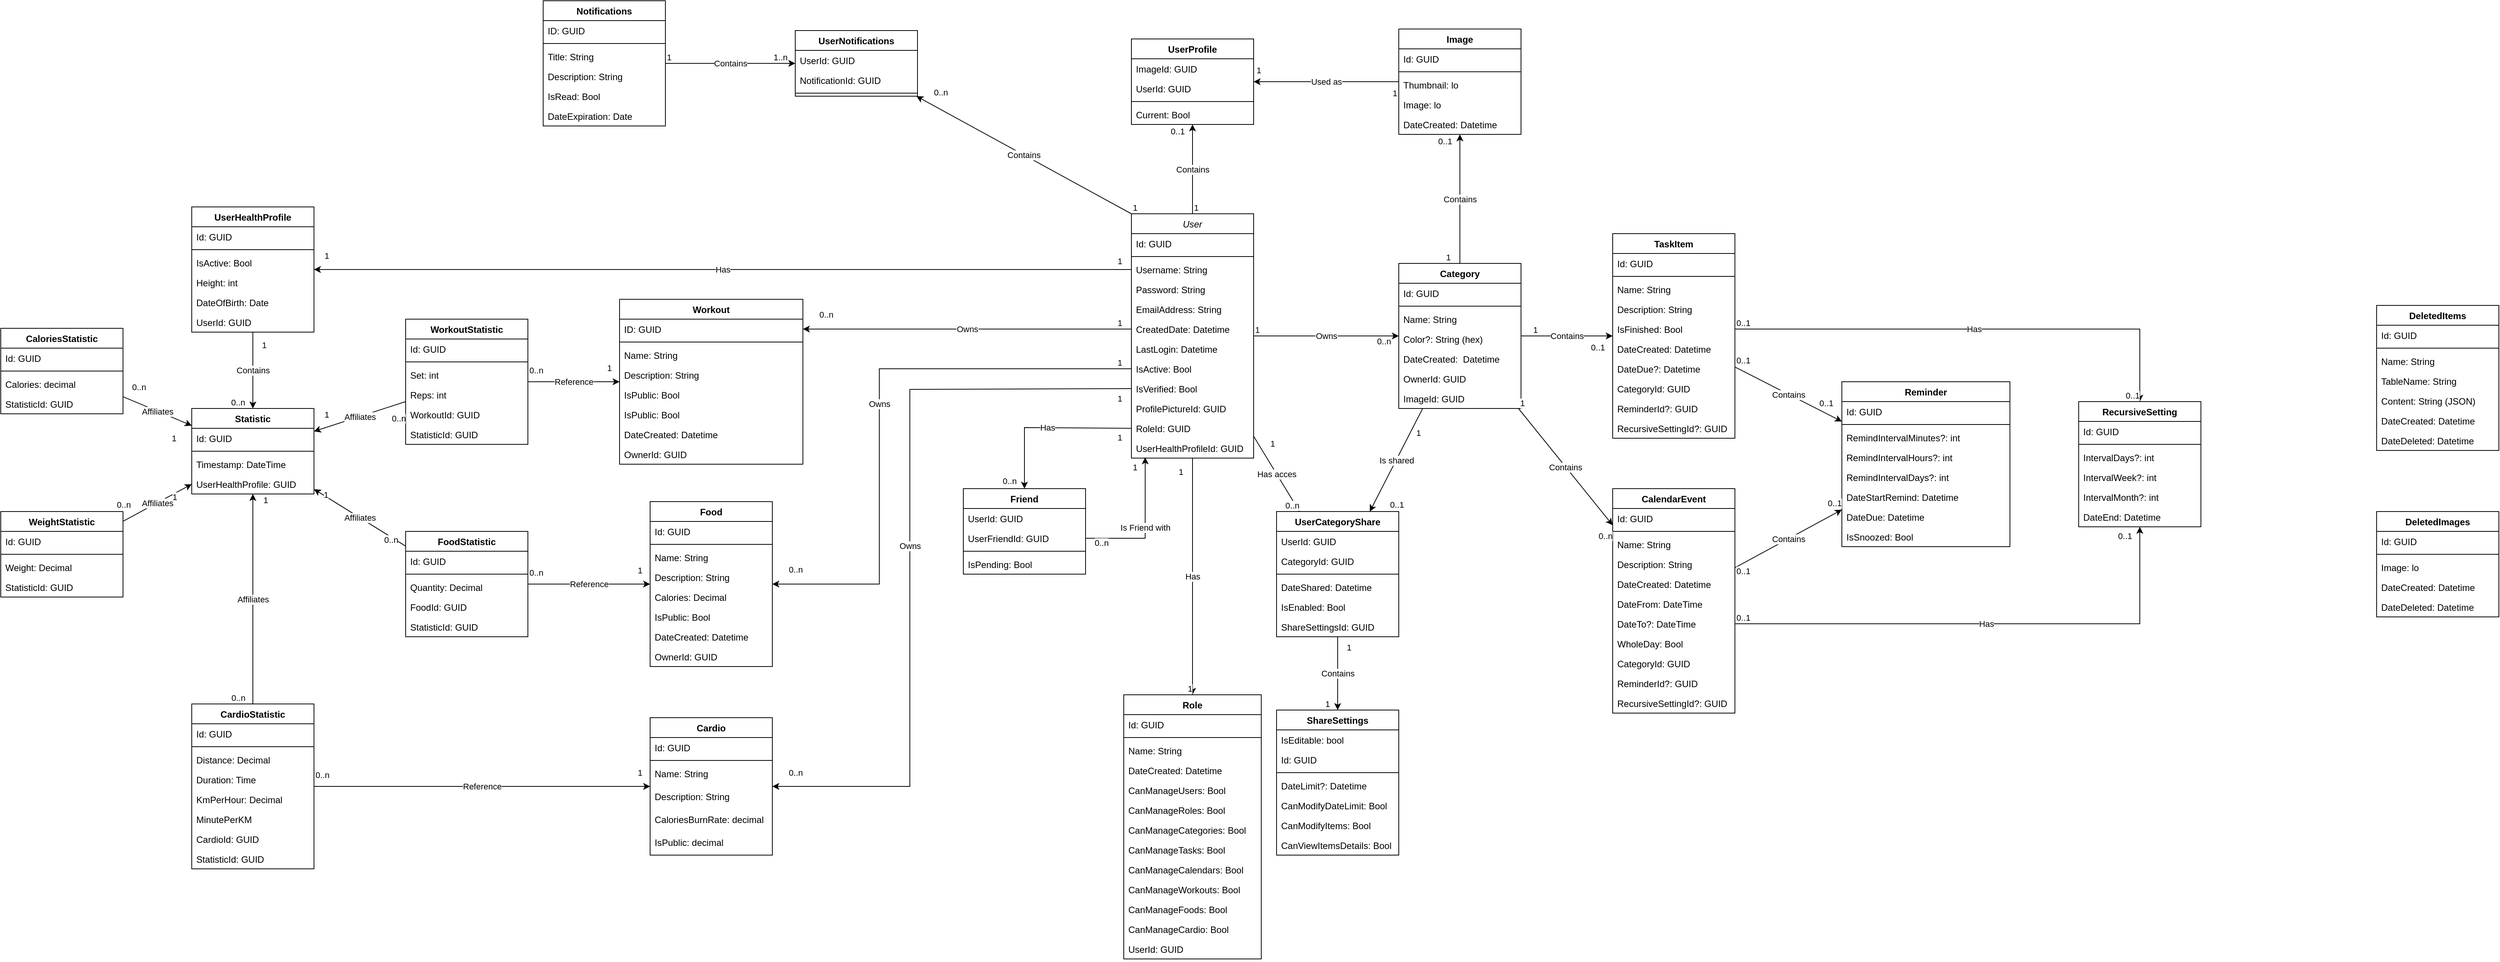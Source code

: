 <mxfile version="23.0.2" type="device">
  <diagram id="C5RBs43oDa-KdzZeNtuy" name="Page-1">
    <mxGraphModel dx="4338" dy="2969" grid="1" gridSize="10" guides="1" tooltips="1" connect="1" arrows="1" fold="1" page="1" pageScale="1" pageWidth="3300" pageHeight="2339" math="0" shadow="0">
      <root>
        <mxCell id="WIyWlLk6GJQsqaUBKTNV-0" />
        <mxCell id="WIyWlLk6GJQsqaUBKTNV-1" parent="WIyWlLk6GJQsqaUBKTNV-0" />
        <mxCell id="zkfFHV4jXpPFQw0GAbJ--0" value="User" style="swimlane;fontStyle=2;align=center;verticalAlign=top;childLayout=stackLayout;horizontal=1;startSize=26;horizontalStack=0;resizeParent=1;resizeLast=0;collapsible=1;marginBottom=0;rounded=0;shadow=0;strokeWidth=1;" parent="WIyWlLk6GJQsqaUBKTNV-1" vertex="1">
          <mxGeometry x="250" y="40" width="160" height="320" as="geometry">
            <mxRectangle x="230" y="140" width="160" height="26" as="alternateBounds" />
          </mxGeometry>
        </mxCell>
        <mxCell id="zkfFHV4jXpPFQw0GAbJ--1" value="Id: GUID" style="text;align=left;verticalAlign=top;spacingLeft=4;spacingRight=4;overflow=hidden;rotatable=0;points=[[0,0.5],[1,0.5]];portConstraint=eastwest;" parent="zkfFHV4jXpPFQw0GAbJ--0" vertex="1">
          <mxGeometry y="26" width="160" height="26" as="geometry" />
        </mxCell>
        <mxCell id="zkfFHV4jXpPFQw0GAbJ--4" value="" style="line;html=1;strokeWidth=1;align=left;verticalAlign=middle;spacingTop=-1;spacingLeft=3;spacingRight=3;rotatable=0;labelPosition=right;points=[];portConstraint=eastwest;" parent="zkfFHV4jXpPFQw0GAbJ--0" vertex="1">
          <mxGeometry y="52" width="160" height="8" as="geometry" />
        </mxCell>
        <mxCell id="GKmf8IFtukIGFU4XpR-U-0" value="Username: String" style="text;align=left;verticalAlign=top;spacingLeft=4;spacingRight=4;overflow=hidden;rotatable=0;points=[[0,0.5],[1,0.5]];portConstraint=eastwest;" parent="zkfFHV4jXpPFQw0GAbJ--0" vertex="1">
          <mxGeometry y="60" width="160" height="26" as="geometry" />
        </mxCell>
        <mxCell id="zkfFHV4jXpPFQw0GAbJ--2" value="Password: String" style="text;align=left;verticalAlign=top;spacingLeft=4;spacingRight=4;overflow=hidden;rotatable=0;points=[[0,0.5],[1,0.5]];portConstraint=eastwest;rounded=0;shadow=0;html=0;" parent="zkfFHV4jXpPFQw0GAbJ--0" vertex="1">
          <mxGeometry y="86" width="160" height="26" as="geometry" />
        </mxCell>
        <mxCell id="zkfFHV4jXpPFQw0GAbJ--3" value="EmailAddress: String" style="text;align=left;verticalAlign=top;spacingLeft=4;spacingRight=4;overflow=hidden;rotatable=0;points=[[0,0.5],[1,0.5]];portConstraint=eastwest;rounded=0;shadow=0;html=0;" parent="zkfFHV4jXpPFQw0GAbJ--0" vertex="1">
          <mxGeometry y="112" width="160" height="26" as="geometry" />
        </mxCell>
        <mxCell id="GKmf8IFtukIGFU4XpR-U-1" value="CreatedDate: Datetime" style="text;align=left;verticalAlign=top;spacingLeft=4;spacingRight=4;overflow=hidden;rotatable=0;points=[[0,0.5],[1,0.5]];portConstraint=eastwest;" parent="zkfFHV4jXpPFQw0GAbJ--0" vertex="1">
          <mxGeometry y="138" width="160" height="26" as="geometry" />
        </mxCell>
        <mxCell id="GKmf8IFtukIGFU4XpR-U-2" value="LastLogin: Datetime" style="text;align=left;verticalAlign=top;spacingLeft=4;spacingRight=4;overflow=hidden;rotatable=0;points=[[0,0.5],[1,0.5]];portConstraint=eastwest;" parent="zkfFHV4jXpPFQw0GAbJ--0" vertex="1">
          <mxGeometry y="164" width="160" height="26" as="geometry" />
        </mxCell>
        <mxCell id="GKmf8IFtukIGFU4XpR-U-3" value="IsActive: Bool" style="text;align=left;verticalAlign=top;spacingLeft=4;spacingRight=4;overflow=hidden;rotatable=0;points=[[0,0.5],[1,0.5]];portConstraint=eastwest;" parent="zkfFHV4jXpPFQw0GAbJ--0" vertex="1">
          <mxGeometry y="190" width="160" height="26" as="geometry" />
        </mxCell>
        <mxCell id="R9lPa4Ripm8N-_oRUkDM-93" value="IsVerified: Bool" style="text;align=left;verticalAlign=top;spacingLeft=4;spacingRight=4;overflow=hidden;rotatable=0;points=[[0,0.5],[1,0.5]];portConstraint=eastwest;" parent="zkfFHV4jXpPFQw0GAbJ--0" vertex="1">
          <mxGeometry y="216" width="160" height="26" as="geometry" />
        </mxCell>
        <mxCell id="R9lPa4Ripm8N-_oRUkDM-66" value="ProfilePictureId: GUID" style="text;align=left;verticalAlign=top;spacingLeft=4;spacingRight=4;overflow=hidden;rotatable=0;points=[[0,0.5],[1,0.5]];portConstraint=eastwest;" parent="zkfFHV4jXpPFQw0GAbJ--0" vertex="1">
          <mxGeometry y="242" width="160" height="26" as="geometry" />
        </mxCell>
        <mxCell id="R9lPa4Ripm8N-_oRUkDM-104" value="RoleId: GUID" style="text;align=left;verticalAlign=top;spacingLeft=4;spacingRight=4;overflow=hidden;rotatable=0;points=[[0,0.5],[1,0.5]];portConstraint=eastwest;" parent="zkfFHV4jXpPFQw0GAbJ--0" vertex="1">
          <mxGeometry y="268" width="160" height="26" as="geometry" />
        </mxCell>
        <mxCell id="6ic4NAUr7sKhdQoQaNnF-27" value="UserHealthProfileId: GUID" style="text;align=left;verticalAlign=top;spacingLeft=4;spacingRight=4;overflow=hidden;rotatable=0;points=[[0,0.5],[1,0.5]];portConstraint=eastwest;" vertex="1" parent="zkfFHV4jXpPFQw0GAbJ--0">
          <mxGeometry y="294" width="160" height="26" as="geometry" />
        </mxCell>
        <mxCell id="GKmf8IFtukIGFU4XpR-U-4" value="TaskItem" style="swimlane;fontStyle=1;align=center;verticalAlign=top;childLayout=stackLayout;horizontal=1;startSize=26;horizontalStack=0;resizeParent=1;resizeParentMax=0;resizeLast=0;collapsible=1;marginBottom=0;whiteSpace=wrap;html=1;" parent="WIyWlLk6GJQsqaUBKTNV-1" vertex="1">
          <mxGeometry x="880" y="66" width="160" height="268" as="geometry" />
        </mxCell>
        <mxCell id="GKmf8IFtukIGFU4XpR-U-5" value="Id: GUID" style="text;strokeColor=none;fillColor=none;align=left;verticalAlign=top;spacingLeft=4;spacingRight=4;overflow=hidden;rotatable=0;points=[[0,0.5],[1,0.5]];portConstraint=eastwest;whiteSpace=wrap;html=1;" parent="GKmf8IFtukIGFU4XpR-U-4" vertex="1">
          <mxGeometry y="26" width="160" height="26" as="geometry" />
        </mxCell>
        <mxCell id="GKmf8IFtukIGFU4XpR-U-6" value="" style="line;strokeWidth=1;fillColor=none;align=left;verticalAlign=middle;spacingTop=-1;spacingLeft=3;spacingRight=3;rotatable=0;labelPosition=right;points=[];portConstraint=eastwest;strokeColor=inherit;" parent="GKmf8IFtukIGFU4XpR-U-4" vertex="1">
          <mxGeometry y="52" width="160" height="8" as="geometry" />
        </mxCell>
        <mxCell id="GKmf8IFtukIGFU4XpR-U-7" value="Name: String" style="text;strokeColor=none;fillColor=none;align=left;verticalAlign=top;spacingLeft=4;spacingRight=4;overflow=hidden;rotatable=0;points=[[0,0.5],[1,0.5]];portConstraint=eastwest;whiteSpace=wrap;html=1;" parent="GKmf8IFtukIGFU4XpR-U-4" vertex="1">
          <mxGeometry y="60" width="160" height="26" as="geometry" />
        </mxCell>
        <mxCell id="GKmf8IFtukIGFU4XpR-U-8" value="Description: String" style="text;strokeColor=none;fillColor=none;align=left;verticalAlign=top;spacingLeft=4;spacingRight=4;overflow=hidden;rotatable=0;points=[[0,0.5],[1,0.5]];portConstraint=eastwest;whiteSpace=wrap;html=1;" parent="GKmf8IFtukIGFU4XpR-U-4" vertex="1">
          <mxGeometry y="86" width="160" height="26" as="geometry" />
        </mxCell>
        <mxCell id="R9lPa4Ripm8N-_oRUkDM-38" value="IsFinished: Bool" style="text;strokeColor=none;fillColor=none;align=left;verticalAlign=top;spacingLeft=4;spacingRight=4;overflow=hidden;rotatable=0;points=[[0,0.5],[1,0.5]];portConstraint=eastwest;whiteSpace=wrap;html=1;" parent="GKmf8IFtukIGFU4XpR-U-4" vertex="1">
          <mxGeometry y="112" width="160" height="26" as="geometry" />
        </mxCell>
        <mxCell id="GKmf8IFtukIGFU4XpR-U-9" value="DateCreated: Datetime" style="text;strokeColor=none;fillColor=none;align=left;verticalAlign=top;spacingLeft=4;spacingRight=4;overflow=hidden;rotatable=0;points=[[0,0.5],[1,0.5]];portConstraint=eastwest;whiteSpace=wrap;html=1;" parent="GKmf8IFtukIGFU4XpR-U-4" vertex="1">
          <mxGeometry y="138" width="160" height="26" as="geometry" />
        </mxCell>
        <mxCell id="GKmf8IFtukIGFU4XpR-U-10" value="DateDue?: Datetime" style="text;strokeColor=none;fillColor=none;align=left;verticalAlign=top;spacingLeft=4;spacingRight=4;overflow=hidden;rotatable=0;points=[[0,0.5],[1,0.5]];portConstraint=eastwest;whiteSpace=wrap;html=1;" parent="GKmf8IFtukIGFU4XpR-U-4" vertex="1">
          <mxGeometry y="164" width="160" height="26" as="geometry" />
        </mxCell>
        <mxCell id="GKmf8IFtukIGFU4XpR-U-11" value="CategoryId: GUID" style="text;strokeColor=none;fillColor=none;align=left;verticalAlign=top;spacingLeft=4;spacingRight=4;overflow=hidden;rotatable=0;points=[[0,0.5],[1,0.5]];portConstraint=eastwest;whiteSpace=wrap;html=1;" parent="GKmf8IFtukIGFU4XpR-U-4" vertex="1">
          <mxGeometry y="190" width="160" height="26" as="geometry" />
        </mxCell>
        <mxCell id="R9lPa4Ripm8N-_oRUkDM-200" value="ReminderId?: GUID" style="text;strokeColor=none;fillColor=none;align=left;verticalAlign=top;spacingLeft=4;spacingRight=4;overflow=hidden;rotatable=0;points=[[0,0.5],[1,0.5]];portConstraint=eastwest;whiteSpace=wrap;html=1;" parent="GKmf8IFtukIGFU4XpR-U-4" vertex="1">
          <mxGeometry y="216" width="160" height="26" as="geometry" />
        </mxCell>
        <mxCell id="6ic4NAUr7sKhdQoQaNnF-23" value="RecursiveSettingId?: GUID" style="text;strokeColor=none;fillColor=none;align=left;verticalAlign=top;spacingLeft=4;spacingRight=4;overflow=hidden;rotatable=0;points=[[0,0.5],[1,0.5]];portConstraint=eastwest;whiteSpace=wrap;html=1;" vertex="1" parent="GKmf8IFtukIGFU4XpR-U-4">
          <mxGeometry y="242" width="160" height="26" as="geometry" />
        </mxCell>
        <mxCell id="R9lPa4Ripm8N-_oRUkDM-0" value="" style="endArrow=classic;html=1;rounded=0;" parent="WIyWlLk6GJQsqaUBKTNV-1" source="zkfFHV4jXpPFQw0GAbJ--0" target="R9lPa4Ripm8N-_oRUkDM-39" edge="1">
          <mxGeometry relative="1" as="geometry">
            <mxPoint x="380" y="200" as="sourcePoint" />
            <mxPoint x="610" y="180" as="targetPoint" />
          </mxGeometry>
        </mxCell>
        <mxCell id="R9lPa4Ripm8N-_oRUkDM-1" value="Owns" style="edgeLabel;resizable=0;html=1;align=center;verticalAlign=middle;" parent="R9lPa4Ripm8N-_oRUkDM-0" connectable="0" vertex="1">
          <mxGeometry relative="1" as="geometry" />
        </mxCell>
        <mxCell id="R9lPa4Ripm8N-_oRUkDM-2" value="1" style="edgeLabel;resizable=0;html=1;align=left;verticalAlign=bottom;" parent="R9lPa4Ripm8N-_oRUkDM-0" connectable="0" vertex="1">
          <mxGeometry x="-1" relative="1" as="geometry" />
        </mxCell>
        <mxCell id="R9lPa4Ripm8N-_oRUkDM-3" value="0..n" style="edgeLabel;resizable=0;html=1;align=right;verticalAlign=bottom;" parent="R9lPa4Ripm8N-_oRUkDM-0" connectable="0" vertex="1">
          <mxGeometry x="1" relative="1" as="geometry">
            <mxPoint x="-10" y="15" as="offset" />
          </mxGeometry>
        </mxCell>
        <mxCell id="R9lPa4Ripm8N-_oRUkDM-11" value="UserCategoryShare" style="swimlane;fontStyle=1;align=center;verticalAlign=top;childLayout=stackLayout;horizontal=1;startSize=26;horizontalStack=0;resizeParent=1;resizeParentMax=0;resizeLast=0;collapsible=1;marginBottom=0;whiteSpace=wrap;html=1;" parent="WIyWlLk6GJQsqaUBKTNV-1" vertex="1">
          <mxGeometry x="440" y="430" width="160" height="164" as="geometry" />
        </mxCell>
        <mxCell id="R9lPa4Ripm8N-_oRUkDM-12" value="UserId: GUID" style="text;strokeColor=none;fillColor=none;align=left;verticalAlign=top;spacingLeft=4;spacingRight=4;overflow=hidden;rotatable=0;points=[[0,0.5],[1,0.5]];portConstraint=eastwest;whiteSpace=wrap;html=1;" parent="R9lPa4Ripm8N-_oRUkDM-11" vertex="1">
          <mxGeometry y="26" width="160" height="26" as="geometry" />
        </mxCell>
        <mxCell id="R9lPa4Ripm8N-_oRUkDM-15" value="CategoryId: GUID" style="text;strokeColor=none;fillColor=none;align=left;verticalAlign=top;spacingLeft=4;spacingRight=4;overflow=hidden;rotatable=0;points=[[0,0.5],[1,0.5]];portConstraint=eastwest;whiteSpace=wrap;html=1;" parent="R9lPa4Ripm8N-_oRUkDM-11" vertex="1">
          <mxGeometry y="52" width="160" height="26" as="geometry" />
        </mxCell>
        <mxCell id="R9lPa4Ripm8N-_oRUkDM-13" value="" style="line;strokeWidth=1;fillColor=none;align=left;verticalAlign=middle;spacingTop=-1;spacingLeft=3;spacingRight=3;rotatable=0;labelPosition=right;points=[];portConstraint=eastwest;strokeColor=inherit;" parent="R9lPa4Ripm8N-_oRUkDM-11" vertex="1">
          <mxGeometry y="78" width="160" height="8" as="geometry" />
        </mxCell>
        <mxCell id="R9lPa4Ripm8N-_oRUkDM-30" value="DateShared: Datetime" style="text;strokeColor=none;fillColor=none;align=left;verticalAlign=top;spacingLeft=4;spacingRight=4;overflow=hidden;rotatable=0;points=[[0,0.5],[1,0.5]];portConstraint=eastwest;whiteSpace=wrap;html=1;" parent="R9lPa4Ripm8N-_oRUkDM-11" vertex="1">
          <mxGeometry y="86" width="160" height="26" as="geometry" />
        </mxCell>
        <mxCell id="R9lPa4Ripm8N-_oRUkDM-37" value="IsEnabled: Bool" style="text;strokeColor=none;fillColor=none;align=left;verticalAlign=top;spacingLeft=4;spacingRight=4;overflow=hidden;rotatable=0;points=[[0,0.5],[1,0.5]];portConstraint=eastwest;whiteSpace=wrap;html=1;" parent="R9lPa4Ripm8N-_oRUkDM-11" vertex="1">
          <mxGeometry y="112" width="160" height="26" as="geometry" />
        </mxCell>
        <mxCell id="R9lPa4Ripm8N-_oRUkDM-31" value="ShareSettingsId: GUID" style="text;strokeColor=none;fillColor=none;align=left;verticalAlign=top;spacingLeft=4;spacingRight=4;overflow=hidden;rotatable=0;points=[[0,0.5],[1,0.5]];portConstraint=eastwest;whiteSpace=wrap;html=1;" parent="R9lPa4Ripm8N-_oRUkDM-11" vertex="1">
          <mxGeometry y="138" width="160" height="26" as="geometry" />
        </mxCell>
        <mxCell id="R9lPa4Ripm8N-_oRUkDM-16" value="" style="endArrow=classic;html=1;rounded=0;" parent="WIyWlLk6GJQsqaUBKTNV-1" source="zkfFHV4jXpPFQw0GAbJ--0" target="R9lPa4Ripm8N-_oRUkDM-11" edge="1">
          <mxGeometry relative="1" as="geometry">
            <mxPoint x="140" y="290.003" as="sourcePoint" />
            <mxPoint x="210" y="354.87" as="targetPoint" />
          </mxGeometry>
        </mxCell>
        <mxCell id="R9lPa4Ripm8N-_oRUkDM-17" value="Has acces" style="edgeLabel;resizable=0;html=1;align=center;verticalAlign=middle;" parent="R9lPa4Ripm8N-_oRUkDM-16" connectable="0" vertex="1">
          <mxGeometry relative="1" as="geometry" />
        </mxCell>
        <mxCell id="R9lPa4Ripm8N-_oRUkDM-18" value="1" style="edgeLabel;resizable=0;html=1;align=left;verticalAlign=bottom;" parent="R9lPa4Ripm8N-_oRUkDM-16" connectable="0" vertex="1">
          <mxGeometry x="-1" relative="1" as="geometry">
            <mxPoint x="20" y="18" as="offset" />
          </mxGeometry>
        </mxCell>
        <mxCell id="R9lPa4Ripm8N-_oRUkDM-19" value="0..n&lt;br&gt;" style="edgeLabel;resizable=0;html=1;align=right;verticalAlign=bottom;" parent="R9lPa4Ripm8N-_oRUkDM-16" connectable="0" vertex="1">
          <mxGeometry x="1" relative="1" as="geometry" />
        </mxCell>
        <mxCell id="R9lPa4Ripm8N-_oRUkDM-21" value="" style="endArrow=classic;html=1;rounded=0;" parent="WIyWlLk6GJQsqaUBKTNV-1" source="R9lPa4Ripm8N-_oRUkDM-39" target="R9lPa4Ripm8N-_oRUkDM-11" edge="1">
          <mxGeometry relative="1" as="geometry">
            <mxPoint x="640" y="330" as="sourcePoint" />
            <mxPoint x="529.997" y="635.88" as="targetPoint" />
          </mxGeometry>
        </mxCell>
        <mxCell id="R9lPa4Ripm8N-_oRUkDM-22" value="Is shared" style="edgeLabel;resizable=0;html=1;align=center;verticalAlign=middle;" parent="R9lPa4Ripm8N-_oRUkDM-21" connectable="0" vertex="1">
          <mxGeometry relative="1" as="geometry" />
        </mxCell>
        <mxCell id="R9lPa4Ripm8N-_oRUkDM-23" value="1" style="edgeLabel;resizable=0;html=1;align=left;verticalAlign=bottom;" parent="R9lPa4Ripm8N-_oRUkDM-21" connectable="0" vertex="1">
          <mxGeometry x="-1" relative="1" as="geometry">
            <mxPoint x="-10" y="40" as="offset" />
          </mxGeometry>
        </mxCell>
        <mxCell id="R9lPa4Ripm8N-_oRUkDM-24" value="0..1" style="edgeLabel;resizable=0;html=1;align=right;verticalAlign=bottom;" parent="R9lPa4Ripm8N-_oRUkDM-21" connectable="0" vertex="1">
          <mxGeometry x="1" relative="1" as="geometry">
            <mxPoint x="45" as="offset" />
          </mxGeometry>
        </mxCell>
        <mxCell id="R9lPa4Ripm8N-_oRUkDM-25" value="ShareSettings" style="swimlane;fontStyle=1;align=center;verticalAlign=top;childLayout=stackLayout;horizontal=1;startSize=26;horizontalStack=0;resizeParent=1;resizeParentMax=0;resizeLast=0;collapsible=1;marginBottom=0;whiteSpace=wrap;html=1;" parent="WIyWlLk6GJQsqaUBKTNV-1" vertex="1">
          <mxGeometry x="440" y="690" width="160" height="190" as="geometry" />
        </mxCell>
        <mxCell id="R9lPa4Ripm8N-_oRUkDM-29" value="IsEditable: bool" style="text;strokeColor=none;fillColor=none;align=left;verticalAlign=top;spacingLeft=4;spacingRight=4;overflow=hidden;rotatable=0;points=[[0,0.5],[1,0.5]];portConstraint=eastwest;whiteSpace=wrap;html=1;" parent="R9lPa4Ripm8N-_oRUkDM-25" vertex="1">
          <mxGeometry y="26" width="160" height="26" as="geometry" />
        </mxCell>
        <mxCell id="R9lPa4Ripm8N-_oRUkDM-26" value="Id: GUID" style="text;strokeColor=none;fillColor=none;align=left;verticalAlign=top;spacingLeft=4;spacingRight=4;overflow=hidden;rotatable=0;points=[[0,0.5],[1,0.5]];portConstraint=eastwest;whiteSpace=wrap;html=1;" parent="R9lPa4Ripm8N-_oRUkDM-25" vertex="1">
          <mxGeometry y="52" width="160" height="26" as="geometry" />
        </mxCell>
        <mxCell id="R9lPa4Ripm8N-_oRUkDM-27" value="" style="line;strokeWidth=1;fillColor=none;align=left;verticalAlign=middle;spacingTop=-1;spacingLeft=3;spacingRight=3;rotatable=0;labelPosition=right;points=[];portConstraint=eastwest;strokeColor=inherit;" parent="R9lPa4Ripm8N-_oRUkDM-25" vertex="1">
          <mxGeometry y="78" width="160" height="8" as="geometry" />
        </mxCell>
        <mxCell id="R9lPa4Ripm8N-_oRUkDM-28" value="DateLimit?: Datetime" style="text;strokeColor=none;fillColor=none;align=left;verticalAlign=top;spacingLeft=4;spacingRight=4;overflow=hidden;rotatable=0;points=[[0,0.5],[1,0.5]];portConstraint=eastwest;whiteSpace=wrap;html=1;" parent="R9lPa4Ripm8N-_oRUkDM-25" vertex="1">
          <mxGeometry y="86" width="160" height="26" as="geometry" />
        </mxCell>
        <mxCell id="R9lPa4Ripm8N-_oRUkDM-127" value="CanModifyDateLimit: Bool" style="text;strokeColor=none;fillColor=none;align=left;verticalAlign=top;spacingLeft=4;spacingRight=4;overflow=hidden;rotatable=0;points=[[0,0.5],[1,0.5]];portConstraint=eastwest;whiteSpace=wrap;html=1;" parent="R9lPa4Ripm8N-_oRUkDM-25" vertex="1">
          <mxGeometry y="112" width="160" height="26" as="geometry" />
        </mxCell>
        <mxCell id="R9lPa4Ripm8N-_oRUkDM-128" value="CanModifyItems: Bool" style="text;strokeColor=none;fillColor=none;align=left;verticalAlign=top;spacingLeft=4;spacingRight=4;overflow=hidden;rotatable=0;points=[[0,0.5],[1,0.5]];portConstraint=eastwest;whiteSpace=wrap;html=1;" parent="R9lPa4Ripm8N-_oRUkDM-25" vertex="1">
          <mxGeometry y="138" width="160" height="26" as="geometry" />
        </mxCell>
        <mxCell id="R9lPa4Ripm8N-_oRUkDM-129" value="CanViewItemsDetails: Bool" style="text;strokeColor=none;fillColor=none;align=left;verticalAlign=top;spacingLeft=4;spacingRight=4;overflow=hidden;rotatable=0;points=[[0,0.5],[1,0.5]];portConstraint=eastwest;whiteSpace=wrap;html=1;" parent="R9lPa4Ripm8N-_oRUkDM-25" vertex="1">
          <mxGeometry y="164" width="160" height="26" as="geometry" />
        </mxCell>
        <mxCell id="R9lPa4Ripm8N-_oRUkDM-32" value="" style="endArrow=classic;html=1;rounded=0;" parent="WIyWlLk6GJQsqaUBKTNV-1" source="R9lPa4Ripm8N-_oRUkDM-11" target="R9lPa4Ripm8N-_oRUkDM-25" edge="1">
          <mxGeometry relative="1" as="geometry">
            <mxPoint x="670" y="580" as="sourcePoint" />
            <mxPoint x="330" y="690" as="targetPoint" />
          </mxGeometry>
        </mxCell>
        <mxCell id="R9lPa4Ripm8N-_oRUkDM-33" value="Contains" style="edgeLabel;resizable=0;html=1;align=center;verticalAlign=middle;" parent="R9lPa4Ripm8N-_oRUkDM-32" connectable="0" vertex="1">
          <mxGeometry relative="1" as="geometry" />
        </mxCell>
        <mxCell id="R9lPa4Ripm8N-_oRUkDM-34" value="1" style="edgeLabel;resizable=0;html=1;align=left;verticalAlign=bottom;" parent="R9lPa4Ripm8N-_oRUkDM-32" connectable="0" vertex="1">
          <mxGeometry x="-1" relative="1" as="geometry">
            <mxPoint x="10" y="22" as="offset" />
          </mxGeometry>
        </mxCell>
        <mxCell id="R9lPa4Ripm8N-_oRUkDM-35" value="1" style="edgeLabel;resizable=0;html=1;align=right;verticalAlign=bottom;" parent="R9lPa4Ripm8N-_oRUkDM-32" connectable="0" vertex="1">
          <mxGeometry x="1" relative="1" as="geometry">
            <mxPoint x="-10" as="offset" />
          </mxGeometry>
        </mxCell>
        <mxCell id="R9lPa4Ripm8N-_oRUkDM-39" value="Category" style="swimlane;fontStyle=1;align=center;verticalAlign=top;childLayout=stackLayout;horizontal=1;startSize=26;horizontalStack=0;resizeParent=1;resizeParentMax=0;resizeLast=0;collapsible=1;marginBottom=0;whiteSpace=wrap;html=1;" parent="WIyWlLk6GJQsqaUBKTNV-1" vertex="1">
          <mxGeometry x="600" y="105" width="160" height="190" as="geometry" />
        </mxCell>
        <mxCell id="R9lPa4Ripm8N-_oRUkDM-40" value="Id: GUID" style="text;strokeColor=none;fillColor=none;align=left;verticalAlign=top;spacingLeft=4;spacingRight=4;overflow=hidden;rotatable=0;points=[[0,0.5],[1,0.5]];portConstraint=eastwest;whiteSpace=wrap;html=1;" parent="R9lPa4Ripm8N-_oRUkDM-39" vertex="1">
          <mxGeometry y="26" width="160" height="26" as="geometry" />
        </mxCell>
        <mxCell id="R9lPa4Ripm8N-_oRUkDM-41" value="" style="line;strokeWidth=1;fillColor=none;align=left;verticalAlign=middle;spacingTop=-1;spacingLeft=3;spacingRight=3;rotatable=0;labelPosition=right;points=[];portConstraint=eastwest;strokeColor=inherit;" parent="R9lPa4Ripm8N-_oRUkDM-39" vertex="1">
          <mxGeometry y="52" width="160" height="8" as="geometry" />
        </mxCell>
        <mxCell id="R9lPa4Ripm8N-_oRUkDM-60" value="Name: String" style="text;strokeColor=none;fillColor=none;align=left;verticalAlign=top;spacingLeft=4;spacingRight=4;overflow=hidden;rotatable=0;points=[[0,0.5],[1,0.5]];portConstraint=eastwest;whiteSpace=wrap;html=1;" parent="R9lPa4Ripm8N-_oRUkDM-39" vertex="1">
          <mxGeometry y="60" width="160" height="26" as="geometry" />
        </mxCell>
        <mxCell id="R9lPa4Ripm8N-_oRUkDM-92" value="Color?: String (hex)" style="text;strokeColor=none;fillColor=none;align=left;verticalAlign=top;spacingLeft=4;spacingRight=4;overflow=hidden;rotatable=0;points=[[0,0.5],[1,0.5]];portConstraint=eastwest;whiteSpace=wrap;html=1;" parent="R9lPa4Ripm8N-_oRUkDM-39" vertex="1">
          <mxGeometry y="86" width="160" height="26" as="geometry" />
        </mxCell>
        <mxCell id="R9lPa4Ripm8N-_oRUkDM-51" value="DateCreated:&amp;nbsp; Datetime" style="text;strokeColor=none;fillColor=none;align=left;verticalAlign=top;spacingLeft=4;spacingRight=4;overflow=hidden;rotatable=0;points=[[0,0.5],[1,0.5]];portConstraint=eastwest;whiteSpace=wrap;html=1;" parent="R9lPa4Ripm8N-_oRUkDM-39" vertex="1">
          <mxGeometry y="112" width="160" height="26" as="geometry" />
        </mxCell>
        <mxCell id="R9lPa4Ripm8N-_oRUkDM-42" value="OwnerId: GUID" style="text;strokeColor=none;fillColor=none;align=left;verticalAlign=top;spacingLeft=4;spacingRight=4;overflow=hidden;rotatable=0;points=[[0,0.5],[1,0.5]];portConstraint=eastwest;whiteSpace=wrap;html=1;" parent="R9lPa4Ripm8N-_oRUkDM-39" vertex="1">
          <mxGeometry y="138" width="160" height="26" as="geometry" />
        </mxCell>
        <mxCell id="R9lPa4Ripm8N-_oRUkDM-91" value="ImageId: GUID" style="text;strokeColor=none;fillColor=none;align=left;verticalAlign=top;spacingLeft=4;spacingRight=4;overflow=hidden;rotatable=0;points=[[0,0.5],[1,0.5]];portConstraint=eastwest;whiteSpace=wrap;html=1;" parent="R9lPa4Ripm8N-_oRUkDM-39" vertex="1">
          <mxGeometry y="164" width="160" height="26" as="geometry" />
        </mxCell>
        <mxCell id="R9lPa4Ripm8N-_oRUkDM-43" value="" style="endArrow=classic;html=1;rounded=0;" parent="WIyWlLk6GJQsqaUBKTNV-1" source="R9lPa4Ripm8N-_oRUkDM-39" target="GKmf8IFtukIGFU4XpR-U-4" edge="1">
          <mxGeometry relative="1" as="geometry">
            <mxPoint x="630" y="340" as="sourcePoint" />
            <mxPoint x="790" y="340" as="targetPoint" />
          </mxGeometry>
        </mxCell>
        <mxCell id="R9lPa4Ripm8N-_oRUkDM-44" value="Contains" style="edgeLabel;resizable=0;html=1;align=center;verticalAlign=middle;" parent="R9lPa4Ripm8N-_oRUkDM-43" connectable="0" vertex="1">
          <mxGeometry relative="1" as="geometry" />
        </mxCell>
        <mxCell id="R9lPa4Ripm8N-_oRUkDM-45" value="1" style="edgeLabel;resizable=0;html=1;align=left;verticalAlign=bottom;" parent="R9lPa4Ripm8N-_oRUkDM-43" connectable="0" vertex="1">
          <mxGeometry x="-1" relative="1" as="geometry">
            <mxPoint x="14" as="offset" />
          </mxGeometry>
        </mxCell>
        <mxCell id="R9lPa4Ripm8N-_oRUkDM-46" value="0..1" style="edgeLabel;resizable=0;html=1;align=right;verticalAlign=bottom;" parent="R9lPa4Ripm8N-_oRUkDM-43" connectable="0" vertex="1">
          <mxGeometry x="1" relative="1" as="geometry">
            <mxPoint x="-10" y="23" as="offset" />
          </mxGeometry>
        </mxCell>
        <mxCell id="R9lPa4Ripm8N-_oRUkDM-56" value="DeletedItems" style="swimlane;fontStyle=1;align=center;verticalAlign=top;childLayout=stackLayout;horizontal=1;startSize=26;horizontalStack=0;resizeParent=1;resizeParentMax=0;resizeLast=0;collapsible=1;marginBottom=0;whiteSpace=wrap;html=1;" parent="WIyWlLk6GJQsqaUBKTNV-1" vertex="1">
          <mxGeometry x="1880" y="160" width="160" height="190" as="geometry" />
        </mxCell>
        <mxCell id="R9lPa4Ripm8N-_oRUkDM-57" value="Id: GUID" style="text;strokeColor=none;fillColor=none;align=left;verticalAlign=top;spacingLeft=4;spacingRight=4;overflow=hidden;rotatable=0;points=[[0,0.5],[1,0.5]];portConstraint=eastwest;whiteSpace=wrap;html=1;" parent="R9lPa4Ripm8N-_oRUkDM-56" vertex="1">
          <mxGeometry y="26" width="160" height="26" as="geometry" />
        </mxCell>
        <mxCell id="R9lPa4Ripm8N-_oRUkDM-58" value="" style="line;strokeWidth=1;fillColor=none;align=left;verticalAlign=middle;spacingTop=-1;spacingLeft=3;spacingRight=3;rotatable=0;labelPosition=right;points=[];portConstraint=eastwest;strokeColor=inherit;" parent="R9lPa4Ripm8N-_oRUkDM-56" vertex="1">
          <mxGeometry y="52" width="160" height="8" as="geometry" />
        </mxCell>
        <mxCell id="R9lPa4Ripm8N-_oRUkDM-59" value="Name: String" style="text;strokeColor=none;fillColor=none;align=left;verticalAlign=top;spacingLeft=4;spacingRight=4;overflow=hidden;rotatable=0;points=[[0,0.5],[1,0.5]];portConstraint=eastwest;whiteSpace=wrap;html=1;" parent="R9lPa4Ripm8N-_oRUkDM-56" vertex="1">
          <mxGeometry y="60" width="160" height="26" as="geometry" />
        </mxCell>
        <mxCell id="R9lPa4Ripm8N-_oRUkDM-130" value="TableName: String" style="text;strokeColor=none;fillColor=none;align=left;verticalAlign=top;spacingLeft=4;spacingRight=4;overflow=hidden;rotatable=0;points=[[0,0.5],[1,0.5]];portConstraint=eastwest;whiteSpace=wrap;html=1;" parent="R9lPa4Ripm8N-_oRUkDM-56" vertex="1">
          <mxGeometry y="86" width="160" height="26" as="geometry" />
        </mxCell>
        <mxCell id="R9lPa4Ripm8N-_oRUkDM-131" value="Content: String (JSON)" style="text;strokeColor=none;fillColor=none;align=left;verticalAlign=top;spacingLeft=4;spacingRight=4;overflow=hidden;rotatable=0;points=[[0,0.5],[1,0.5]];portConstraint=eastwest;whiteSpace=wrap;html=1;" parent="R9lPa4Ripm8N-_oRUkDM-56" vertex="1">
          <mxGeometry y="112" width="160" height="26" as="geometry" />
        </mxCell>
        <mxCell id="R9lPa4Ripm8N-_oRUkDM-186" value="DateCreated: Datetime" style="text;strokeColor=none;fillColor=none;align=left;verticalAlign=top;spacingLeft=4;spacingRight=4;overflow=hidden;rotatable=0;points=[[0,0.5],[1,0.5]];portConstraint=eastwest;whiteSpace=wrap;html=1;" parent="R9lPa4Ripm8N-_oRUkDM-56" vertex="1">
          <mxGeometry y="138" width="160" height="26" as="geometry" />
        </mxCell>
        <mxCell id="R9lPa4Ripm8N-_oRUkDM-144" value="DateDeleted: Datetime" style="text;strokeColor=none;fillColor=none;align=left;verticalAlign=top;spacingLeft=4;spacingRight=4;overflow=hidden;rotatable=0;points=[[0,0.5],[1,0.5]];portConstraint=eastwest;whiteSpace=wrap;html=1;" parent="R9lPa4Ripm8N-_oRUkDM-56" vertex="1">
          <mxGeometry y="164" width="160" height="26" as="geometry" />
        </mxCell>
        <mxCell id="R9lPa4Ripm8N-_oRUkDM-61" value="Image" style="swimlane;fontStyle=1;align=center;verticalAlign=top;childLayout=stackLayout;horizontal=1;startSize=26;horizontalStack=0;resizeParent=1;resizeParentMax=0;resizeLast=0;collapsible=1;marginBottom=0;whiteSpace=wrap;html=1;" parent="WIyWlLk6GJQsqaUBKTNV-1" vertex="1">
          <mxGeometry x="600" y="-202" width="160" height="138" as="geometry" />
        </mxCell>
        <mxCell id="R9lPa4Ripm8N-_oRUkDM-62" value="Id: GUID" style="text;strokeColor=none;fillColor=none;align=left;verticalAlign=top;spacingLeft=4;spacingRight=4;overflow=hidden;rotatable=0;points=[[0,0.5],[1,0.5]];portConstraint=eastwest;whiteSpace=wrap;html=1;" parent="R9lPa4Ripm8N-_oRUkDM-61" vertex="1">
          <mxGeometry y="26" width="160" height="26" as="geometry" />
        </mxCell>
        <mxCell id="R9lPa4Ripm8N-_oRUkDM-63" value="" style="line;strokeWidth=1;fillColor=none;align=left;verticalAlign=middle;spacingTop=-1;spacingLeft=3;spacingRight=3;rotatable=0;labelPosition=right;points=[];portConstraint=eastwest;strokeColor=inherit;" parent="R9lPa4Ripm8N-_oRUkDM-61" vertex="1">
          <mxGeometry y="52" width="160" height="8" as="geometry" />
        </mxCell>
        <mxCell id="R9lPa4Ripm8N-_oRUkDM-64" value="Thumbnail: lo" style="text;strokeColor=none;fillColor=none;align=left;verticalAlign=top;spacingLeft=4;spacingRight=4;overflow=hidden;rotatable=0;points=[[0,0.5],[1,0.5]];portConstraint=eastwest;whiteSpace=wrap;html=1;" parent="R9lPa4Ripm8N-_oRUkDM-61" vertex="1">
          <mxGeometry y="60" width="160" height="26" as="geometry" />
        </mxCell>
        <mxCell id="R9lPa4Ripm8N-_oRUkDM-65" value="Image: lo" style="text;strokeColor=none;fillColor=none;align=left;verticalAlign=top;spacingLeft=4;spacingRight=4;overflow=hidden;rotatable=0;points=[[0,0.5],[1,0.5]];portConstraint=eastwest;whiteSpace=wrap;html=1;" parent="R9lPa4Ripm8N-_oRUkDM-61" vertex="1">
          <mxGeometry y="86" width="160" height="26" as="geometry" />
        </mxCell>
        <mxCell id="R9lPa4Ripm8N-_oRUkDM-185" value="DateCreated: Datetime" style="text;strokeColor=none;fillColor=none;align=left;verticalAlign=top;spacingLeft=4;spacingRight=4;overflow=hidden;rotatable=0;points=[[0,0.5],[1,0.5]];portConstraint=eastwest;whiteSpace=wrap;html=1;" parent="R9lPa4Ripm8N-_oRUkDM-61" vertex="1">
          <mxGeometry y="112" width="160" height="26" as="geometry" />
        </mxCell>
        <mxCell id="R9lPa4Ripm8N-_oRUkDM-67" value="UserProfile" style="swimlane;fontStyle=1;align=center;verticalAlign=top;childLayout=stackLayout;horizontal=1;startSize=26;horizontalStack=0;resizeParent=1;resizeParentMax=0;resizeLast=0;collapsible=1;marginBottom=0;whiteSpace=wrap;html=1;" parent="WIyWlLk6GJQsqaUBKTNV-1" vertex="1">
          <mxGeometry x="250" y="-189" width="160" height="112" as="geometry" />
        </mxCell>
        <mxCell id="R9lPa4Ripm8N-_oRUkDM-68" value="ImageId: GUID" style="text;strokeColor=none;fillColor=none;align=left;verticalAlign=top;spacingLeft=4;spacingRight=4;overflow=hidden;rotatable=0;points=[[0,0.5],[1,0.5]];portConstraint=eastwest;whiteSpace=wrap;html=1;" parent="R9lPa4Ripm8N-_oRUkDM-67" vertex="1">
          <mxGeometry y="26" width="160" height="26" as="geometry" />
        </mxCell>
        <mxCell id="R9lPa4Ripm8N-_oRUkDM-71" value="UserId: GUID" style="text;strokeColor=none;fillColor=none;align=left;verticalAlign=top;spacingLeft=4;spacingRight=4;overflow=hidden;rotatable=0;points=[[0,0.5],[1,0.5]];portConstraint=eastwest;whiteSpace=wrap;html=1;" parent="R9lPa4Ripm8N-_oRUkDM-67" vertex="1">
          <mxGeometry y="52" width="160" height="26" as="geometry" />
        </mxCell>
        <mxCell id="R9lPa4Ripm8N-_oRUkDM-69" value="" style="line;strokeWidth=1;fillColor=none;align=left;verticalAlign=middle;spacingTop=-1;spacingLeft=3;spacingRight=3;rotatable=0;labelPosition=right;points=[];portConstraint=eastwest;strokeColor=inherit;" parent="R9lPa4Ripm8N-_oRUkDM-67" vertex="1">
          <mxGeometry y="78" width="160" height="8" as="geometry" />
        </mxCell>
        <mxCell id="R9lPa4Ripm8N-_oRUkDM-70" value="Current: Bool" style="text;strokeColor=none;fillColor=none;align=left;verticalAlign=top;spacingLeft=4;spacingRight=4;overflow=hidden;rotatable=0;points=[[0,0.5],[1,0.5]];portConstraint=eastwest;whiteSpace=wrap;html=1;" parent="R9lPa4Ripm8N-_oRUkDM-67" vertex="1">
          <mxGeometry y="86" width="160" height="26" as="geometry" />
        </mxCell>
        <mxCell id="R9lPa4Ripm8N-_oRUkDM-72" value="" style="endArrow=classic;html=1;rounded=0;" parent="WIyWlLk6GJQsqaUBKTNV-1" source="zkfFHV4jXpPFQw0GAbJ--0" target="R9lPa4Ripm8N-_oRUkDM-67" edge="1">
          <mxGeometry relative="1" as="geometry">
            <mxPoint x="260" y="-300" as="sourcePoint" />
            <mxPoint x="420" y="-300" as="targetPoint" />
          </mxGeometry>
        </mxCell>
        <mxCell id="R9lPa4Ripm8N-_oRUkDM-73" value="Contains" style="edgeLabel;resizable=0;html=1;align=center;verticalAlign=middle;" parent="R9lPa4Ripm8N-_oRUkDM-72" connectable="0" vertex="1">
          <mxGeometry relative="1" as="geometry" />
        </mxCell>
        <mxCell id="R9lPa4Ripm8N-_oRUkDM-74" value="1" style="edgeLabel;resizable=0;html=1;align=left;verticalAlign=bottom;" parent="R9lPa4Ripm8N-_oRUkDM-72" connectable="0" vertex="1">
          <mxGeometry x="-1" relative="1" as="geometry" />
        </mxCell>
        <mxCell id="R9lPa4Ripm8N-_oRUkDM-75" value="0..1" style="edgeLabel;resizable=0;html=1;align=right;verticalAlign=bottom;" parent="R9lPa4Ripm8N-_oRUkDM-72" connectable="0" vertex="1">
          <mxGeometry x="1" relative="1" as="geometry">
            <mxPoint x="-10" y="17" as="offset" />
          </mxGeometry>
        </mxCell>
        <mxCell id="R9lPa4Ripm8N-_oRUkDM-76" value="" style="endArrow=classic;html=1;rounded=0;" parent="WIyWlLk6GJQsqaUBKTNV-1" source="R9lPa4Ripm8N-_oRUkDM-61" target="R9lPa4Ripm8N-_oRUkDM-67" edge="1">
          <mxGeometry relative="1" as="geometry">
            <mxPoint x="400" y="-300" as="sourcePoint" />
            <mxPoint x="560" y="-300" as="targetPoint" />
          </mxGeometry>
        </mxCell>
        <mxCell id="R9lPa4Ripm8N-_oRUkDM-77" value="Used as" style="edgeLabel;resizable=0;html=1;align=center;verticalAlign=middle;" parent="R9lPa4Ripm8N-_oRUkDM-76" connectable="0" vertex="1">
          <mxGeometry relative="1" as="geometry" />
        </mxCell>
        <mxCell id="R9lPa4Ripm8N-_oRUkDM-78" value="1" style="edgeLabel;resizable=0;html=1;align=left;verticalAlign=bottom;" parent="R9lPa4Ripm8N-_oRUkDM-76" connectable="0" vertex="1">
          <mxGeometry x="-1" relative="1" as="geometry">
            <mxPoint x="-10" y="23" as="offset" />
          </mxGeometry>
        </mxCell>
        <mxCell id="R9lPa4Ripm8N-_oRUkDM-79" value="1" style="edgeLabel;resizable=0;html=1;align=right;verticalAlign=bottom;" parent="R9lPa4Ripm8N-_oRUkDM-76" connectable="0" vertex="1">
          <mxGeometry x="1" relative="1" as="geometry">
            <mxPoint x="10" y="-7" as="offset" />
          </mxGeometry>
        </mxCell>
        <mxCell id="R9lPa4Ripm8N-_oRUkDM-83" value="" style="endArrow=classic;html=1;rounded=0;" parent="WIyWlLk6GJQsqaUBKTNV-1" source="R9lPa4Ripm8N-_oRUkDM-39" target="R9lPa4Ripm8N-_oRUkDM-61" edge="1">
          <mxGeometry relative="1" as="geometry">
            <mxPoint x="520" y="90" as="sourcePoint" />
            <mxPoint x="680" y="90" as="targetPoint" />
          </mxGeometry>
        </mxCell>
        <mxCell id="R9lPa4Ripm8N-_oRUkDM-84" value="Contains" style="edgeLabel;resizable=0;html=1;align=center;verticalAlign=middle;" parent="R9lPa4Ripm8N-_oRUkDM-83" connectable="0" vertex="1">
          <mxGeometry relative="1" as="geometry" />
        </mxCell>
        <mxCell id="R9lPa4Ripm8N-_oRUkDM-85" value="1" style="edgeLabel;resizable=0;html=1;align=left;verticalAlign=bottom;" parent="R9lPa4Ripm8N-_oRUkDM-83" connectable="0" vertex="1">
          <mxGeometry x="-1" relative="1" as="geometry">
            <mxPoint x="-20" as="offset" />
          </mxGeometry>
        </mxCell>
        <mxCell id="R9lPa4Ripm8N-_oRUkDM-86" value="0..1" style="edgeLabel;resizable=0;html=1;align=right;verticalAlign=bottom;" parent="R9lPa4Ripm8N-_oRUkDM-83" connectable="0" vertex="1">
          <mxGeometry x="1" relative="1" as="geometry">
            <mxPoint x="-10" y="17" as="offset" />
          </mxGeometry>
        </mxCell>
        <mxCell id="R9lPa4Ripm8N-_oRUkDM-87" value="CalendarEvent" style="swimlane;fontStyle=1;align=center;verticalAlign=top;childLayout=stackLayout;horizontal=1;startSize=26;horizontalStack=0;resizeParent=1;resizeParentMax=0;resizeLast=0;collapsible=1;marginBottom=0;whiteSpace=wrap;html=1;" parent="WIyWlLk6GJQsqaUBKTNV-1" vertex="1">
          <mxGeometry x="880" y="400" width="160" height="294" as="geometry" />
        </mxCell>
        <mxCell id="R9lPa4Ripm8N-_oRUkDM-88" value="Id: GUID" style="text;strokeColor=none;fillColor=none;align=left;verticalAlign=top;spacingLeft=4;spacingRight=4;overflow=hidden;rotatable=0;points=[[0,0.5],[1,0.5]];portConstraint=eastwest;whiteSpace=wrap;html=1;" parent="R9lPa4Ripm8N-_oRUkDM-87" vertex="1">
          <mxGeometry y="26" width="160" height="26" as="geometry" />
        </mxCell>
        <mxCell id="R9lPa4Ripm8N-_oRUkDM-89" value="" style="line;strokeWidth=1;fillColor=none;align=left;verticalAlign=middle;spacingTop=-1;spacingLeft=3;spacingRight=3;rotatable=0;labelPosition=right;points=[];portConstraint=eastwest;strokeColor=inherit;" parent="R9lPa4Ripm8N-_oRUkDM-87" vertex="1">
          <mxGeometry y="52" width="160" height="8" as="geometry" />
        </mxCell>
        <mxCell id="R9lPa4Ripm8N-_oRUkDM-146" value="Name: String" style="text;strokeColor=none;fillColor=none;align=left;verticalAlign=top;spacingLeft=4;spacingRight=4;overflow=hidden;rotatable=0;points=[[0,0.5],[1,0.5]];portConstraint=eastwest;whiteSpace=wrap;html=1;" parent="R9lPa4Ripm8N-_oRUkDM-87" vertex="1">
          <mxGeometry y="60" width="160" height="26" as="geometry" />
        </mxCell>
        <mxCell id="R9lPa4Ripm8N-_oRUkDM-147" value="Description: String" style="text;strokeColor=none;fillColor=none;align=left;verticalAlign=top;spacingLeft=4;spacingRight=4;overflow=hidden;rotatable=0;points=[[0,0.5],[1,0.5]];portConstraint=eastwest;whiteSpace=wrap;html=1;" parent="R9lPa4Ripm8N-_oRUkDM-87" vertex="1">
          <mxGeometry y="86" width="160" height="26" as="geometry" />
        </mxCell>
        <mxCell id="R9lPa4Ripm8N-_oRUkDM-145" value="DateCreated: Datetime" style="text;strokeColor=none;fillColor=none;align=left;verticalAlign=top;spacingLeft=4;spacingRight=4;overflow=hidden;rotatable=0;points=[[0,0.5],[1,0.5]];portConstraint=eastwest;whiteSpace=wrap;html=1;" parent="R9lPa4Ripm8N-_oRUkDM-87" vertex="1">
          <mxGeometry y="112" width="160" height="26" as="geometry" />
        </mxCell>
        <mxCell id="R9lPa4Ripm8N-_oRUkDM-148" value="DateFrom: DateTime" style="text;strokeColor=none;fillColor=none;align=left;verticalAlign=top;spacingLeft=4;spacingRight=4;overflow=hidden;rotatable=0;points=[[0,0.5],[1,0.5]];portConstraint=eastwest;whiteSpace=wrap;html=1;" parent="R9lPa4Ripm8N-_oRUkDM-87" vertex="1">
          <mxGeometry y="138" width="160" height="26" as="geometry" />
        </mxCell>
        <mxCell id="R9lPa4Ripm8N-_oRUkDM-149" value="DateTo?: DateTime" style="text;strokeColor=none;fillColor=none;align=left;verticalAlign=top;spacingLeft=4;spacingRight=4;overflow=hidden;rotatable=0;points=[[0,0.5],[1,0.5]];portConstraint=eastwest;whiteSpace=wrap;html=1;" parent="R9lPa4Ripm8N-_oRUkDM-87" vertex="1">
          <mxGeometry y="164" width="160" height="26" as="geometry" />
        </mxCell>
        <mxCell id="R9lPa4Ripm8N-_oRUkDM-150" value="WholeDay: Bool" style="text;strokeColor=none;fillColor=none;align=left;verticalAlign=top;spacingLeft=4;spacingRight=4;overflow=hidden;rotatable=0;points=[[0,0.5],[1,0.5]];portConstraint=eastwest;whiteSpace=wrap;html=1;" parent="R9lPa4Ripm8N-_oRUkDM-87" vertex="1">
          <mxGeometry y="190" width="160" height="26" as="geometry" />
        </mxCell>
        <mxCell id="R9lPa4Ripm8N-_oRUkDM-151" value="CategoryId: GUID" style="text;strokeColor=none;fillColor=none;align=left;verticalAlign=top;spacingLeft=4;spacingRight=4;overflow=hidden;rotatable=0;points=[[0,0.5],[1,0.5]];portConstraint=eastwest;whiteSpace=wrap;html=1;" parent="R9lPa4Ripm8N-_oRUkDM-87" vertex="1">
          <mxGeometry y="216" width="160" height="26" as="geometry" />
        </mxCell>
        <mxCell id="R9lPa4Ripm8N-_oRUkDM-199" value="ReminderId?: GUID" style="text;strokeColor=none;fillColor=none;align=left;verticalAlign=top;spacingLeft=4;spacingRight=4;overflow=hidden;rotatable=0;points=[[0,0.5],[1,0.5]];portConstraint=eastwest;whiteSpace=wrap;html=1;" parent="R9lPa4Ripm8N-_oRUkDM-87" vertex="1">
          <mxGeometry y="242" width="160" height="26" as="geometry" />
        </mxCell>
        <mxCell id="6ic4NAUr7sKhdQoQaNnF-24" value="RecursiveSettingId?: GUID" style="text;strokeColor=none;fillColor=none;align=left;verticalAlign=top;spacingLeft=4;spacingRight=4;overflow=hidden;rotatable=0;points=[[0,0.5],[1,0.5]];portConstraint=eastwest;whiteSpace=wrap;html=1;" vertex="1" parent="R9lPa4Ripm8N-_oRUkDM-87">
          <mxGeometry y="268" width="160" height="26" as="geometry" />
        </mxCell>
        <mxCell id="R9lPa4Ripm8N-_oRUkDM-99" value="Role" style="swimlane;fontStyle=1;align=center;verticalAlign=top;childLayout=stackLayout;horizontal=1;startSize=26;horizontalStack=0;resizeParent=1;resizeParentMax=0;resizeLast=0;collapsible=1;marginBottom=0;whiteSpace=wrap;html=1;" parent="WIyWlLk6GJQsqaUBKTNV-1" vertex="1">
          <mxGeometry x="240" y="670" width="180" height="346" as="geometry" />
        </mxCell>
        <mxCell id="R9lPa4Ripm8N-_oRUkDM-100" value="Id: GUID" style="text;strokeColor=none;fillColor=none;align=left;verticalAlign=top;spacingLeft=4;spacingRight=4;overflow=hidden;rotatable=0;points=[[0,0.5],[1,0.5]];portConstraint=eastwest;whiteSpace=wrap;html=1;" parent="R9lPa4Ripm8N-_oRUkDM-99" vertex="1">
          <mxGeometry y="26" width="180" height="26" as="geometry" />
        </mxCell>
        <mxCell id="R9lPa4Ripm8N-_oRUkDM-101" value="" style="line;strokeWidth=1;fillColor=none;align=left;verticalAlign=middle;spacingTop=-1;spacingLeft=3;spacingRight=3;rotatable=0;labelPosition=right;points=[];portConstraint=eastwest;strokeColor=inherit;" parent="R9lPa4Ripm8N-_oRUkDM-99" vertex="1">
          <mxGeometry y="52" width="180" height="8" as="geometry" />
        </mxCell>
        <mxCell id="R9lPa4Ripm8N-_oRUkDM-102" value="Name: String" style="text;strokeColor=none;fillColor=none;align=left;verticalAlign=top;spacingLeft=4;spacingRight=4;overflow=hidden;rotatable=0;points=[[0,0.5],[1,0.5]];portConstraint=eastwest;whiteSpace=wrap;html=1;" parent="R9lPa4Ripm8N-_oRUkDM-99" vertex="1">
          <mxGeometry y="60" width="180" height="26" as="geometry" />
        </mxCell>
        <mxCell id="R9lPa4Ripm8N-_oRUkDM-122" value="DateCreated: Datetime" style="text;strokeColor=none;fillColor=none;align=left;verticalAlign=top;spacingLeft=4;spacingRight=4;overflow=hidden;rotatable=0;points=[[0,0.5],[1,0.5]];portConstraint=eastwest;whiteSpace=wrap;html=1;" parent="R9lPa4Ripm8N-_oRUkDM-99" vertex="1">
          <mxGeometry y="86" width="180" height="26" as="geometry" />
        </mxCell>
        <mxCell id="R9lPa4Ripm8N-_oRUkDM-121" value="CanManageUsers: Bool" style="text;strokeColor=none;fillColor=none;align=left;verticalAlign=top;spacingLeft=4;spacingRight=4;overflow=hidden;rotatable=0;points=[[0,0.5],[1,0.5]];portConstraint=eastwest;whiteSpace=wrap;html=1;" parent="R9lPa4Ripm8N-_oRUkDM-99" vertex="1">
          <mxGeometry y="112" width="180" height="26" as="geometry" />
        </mxCell>
        <mxCell id="R9lPa4Ripm8N-_oRUkDM-126" value="CanManageRoles: Bool" style="text;strokeColor=none;fillColor=none;align=left;verticalAlign=top;spacingLeft=4;spacingRight=4;overflow=hidden;rotatable=0;points=[[0,0.5],[1,0.5]];portConstraint=eastwest;whiteSpace=wrap;html=1;" parent="R9lPa4Ripm8N-_oRUkDM-99" vertex="1">
          <mxGeometry y="138" width="180" height="26" as="geometry" />
        </mxCell>
        <mxCell id="R9lPa4Ripm8N-_oRUkDM-123" value="CanManageCategories: Bool" style="text;strokeColor=none;fillColor=none;align=left;verticalAlign=top;spacingLeft=4;spacingRight=4;overflow=hidden;rotatable=0;points=[[0,0.5],[1,0.5]];portConstraint=eastwest;whiteSpace=wrap;html=1;" parent="R9lPa4Ripm8N-_oRUkDM-99" vertex="1">
          <mxGeometry y="164" width="180" height="26" as="geometry" />
        </mxCell>
        <mxCell id="R9lPa4Ripm8N-_oRUkDM-124" value="CanManageTasks: Bool" style="text;strokeColor=none;fillColor=none;align=left;verticalAlign=top;spacingLeft=4;spacingRight=4;overflow=hidden;rotatable=0;points=[[0,0.5],[1,0.5]];portConstraint=eastwest;whiteSpace=wrap;html=1;" parent="R9lPa4Ripm8N-_oRUkDM-99" vertex="1">
          <mxGeometry y="190" width="180" height="26" as="geometry" />
        </mxCell>
        <mxCell id="R9lPa4Ripm8N-_oRUkDM-125" value="CanManageCalendars: Bool" style="text;strokeColor=none;fillColor=none;align=left;verticalAlign=top;spacingLeft=4;spacingRight=4;overflow=hidden;rotatable=0;points=[[0,0.5],[1,0.5]];portConstraint=eastwest;whiteSpace=wrap;html=1;" parent="R9lPa4Ripm8N-_oRUkDM-99" vertex="1">
          <mxGeometry y="216" width="180" height="26" as="geometry" />
        </mxCell>
        <mxCell id="6ic4NAUr7sKhdQoQaNnF-101" value="CanManageWorkouts: Bool" style="text;strokeColor=none;fillColor=none;align=left;verticalAlign=top;spacingLeft=4;spacingRight=4;overflow=hidden;rotatable=0;points=[[0,0.5],[1,0.5]];portConstraint=eastwest;whiteSpace=wrap;html=1;" vertex="1" parent="R9lPa4Ripm8N-_oRUkDM-99">
          <mxGeometry y="242" width="180" height="26" as="geometry" />
        </mxCell>
        <mxCell id="6ic4NAUr7sKhdQoQaNnF-102" value="CanManageFoods: Bool" style="text;strokeColor=none;fillColor=none;align=left;verticalAlign=top;spacingLeft=4;spacingRight=4;overflow=hidden;rotatable=0;points=[[0,0.5],[1,0.5]];portConstraint=eastwest;whiteSpace=wrap;html=1;" vertex="1" parent="R9lPa4Ripm8N-_oRUkDM-99">
          <mxGeometry y="268" width="180" height="26" as="geometry" />
        </mxCell>
        <mxCell id="6ic4NAUr7sKhdQoQaNnF-142" value="CanManageCardio: Bool" style="text;strokeColor=none;fillColor=none;align=left;verticalAlign=top;spacingLeft=4;spacingRight=4;overflow=hidden;rotatable=0;points=[[0,0.5],[1,0.5]];portConstraint=eastwest;whiteSpace=wrap;html=1;" vertex="1" parent="R9lPa4Ripm8N-_oRUkDM-99">
          <mxGeometry y="294" width="180" height="26" as="geometry" />
        </mxCell>
        <mxCell id="R9lPa4Ripm8N-_oRUkDM-103" value="UserId: GUID" style="text;strokeColor=none;fillColor=none;align=left;verticalAlign=top;spacingLeft=4;spacingRight=4;overflow=hidden;rotatable=0;points=[[0,0.5],[1,0.5]];portConstraint=eastwest;whiteSpace=wrap;html=1;" parent="R9lPa4Ripm8N-_oRUkDM-99" vertex="1">
          <mxGeometry y="320" width="180" height="26" as="geometry" />
        </mxCell>
        <mxCell id="R9lPa4Ripm8N-_oRUkDM-117" value="" style="endArrow=classic;html=1;rounded=0;" parent="WIyWlLk6GJQsqaUBKTNV-1" source="zkfFHV4jXpPFQw0GAbJ--0" target="R9lPa4Ripm8N-_oRUkDM-99" edge="1">
          <mxGeometry relative="1" as="geometry">
            <mxPoint x="40" y="300" as="sourcePoint" />
            <mxPoint x="200" y="300" as="targetPoint" />
          </mxGeometry>
        </mxCell>
        <mxCell id="R9lPa4Ripm8N-_oRUkDM-118" value="Has" style="edgeLabel;resizable=0;html=1;align=center;verticalAlign=middle;" parent="R9lPa4Ripm8N-_oRUkDM-117" connectable="0" vertex="1">
          <mxGeometry relative="1" as="geometry" />
        </mxCell>
        <mxCell id="R9lPa4Ripm8N-_oRUkDM-119" value="1" style="edgeLabel;resizable=0;html=1;align=left;verticalAlign=bottom;" parent="R9lPa4Ripm8N-_oRUkDM-117" connectable="0" vertex="1">
          <mxGeometry x="-1" relative="1" as="geometry">
            <mxPoint x="-20" y="26" as="offset" />
          </mxGeometry>
        </mxCell>
        <mxCell id="R9lPa4Ripm8N-_oRUkDM-120" value="1" style="edgeLabel;resizable=0;html=1;align=right;verticalAlign=bottom;" parent="R9lPa4Ripm8N-_oRUkDM-117" connectable="0" vertex="1">
          <mxGeometry x="1" relative="1" as="geometry" />
        </mxCell>
        <mxCell id="R9lPa4Ripm8N-_oRUkDM-138" value="DeletedImages" style="swimlane;fontStyle=1;align=center;verticalAlign=top;childLayout=stackLayout;horizontal=1;startSize=26;horizontalStack=0;resizeParent=1;resizeParentMax=0;resizeLast=0;collapsible=1;marginBottom=0;whiteSpace=wrap;html=1;" parent="WIyWlLk6GJQsqaUBKTNV-1" vertex="1">
          <mxGeometry x="1880" y="430" width="160" height="138" as="geometry" />
        </mxCell>
        <mxCell id="R9lPa4Ripm8N-_oRUkDM-139" value="Id: GUID" style="text;strokeColor=none;fillColor=none;align=left;verticalAlign=top;spacingLeft=4;spacingRight=4;overflow=hidden;rotatable=0;points=[[0,0.5],[1,0.5]];portConstraint=eastwest;whiteSpace=wrap;html=1;" parent="R9lPa4Ripm8N-_oRUkDM-138" vertex="1">
          <mxGeometry y="26" width="160" height="26" as="geometry" />
        </mxCell>
        <mxCell id="R9lPa4Ripm8N-_oRUkDM-140" value="" style="line;strokeWidth=1;fillColor=none;align=left;verticalAlign=middle;spacingTop=-1;spacingLeft=3;spacingRight=3;rotatable=0;labelPosition=right;points=[];portConstraint=eastwest;strokeColor=inherit;" parent="R9lPa4Ripm8N-_oRUkDM-138" vertex="1">
          <mxGeometry y="52" width="160" height="8" as="geometry" />
        </mxCell>
        <mxCell id="R9lPa4Ripm8N-_oRUkDM-141" value="Image: lo" style="text;strokeColor=none;fillColor=none;align=left;verticalAlign=top;spacingLeft=4;spacingRight=4;overflow=hidden;rotatable=0;points=[[0,0.5],[1,0.5]];portConstraint=eastwest;whiteSpace=wrap;html=1;" parent="R9lPa4Ripm8N-_oRUkDM-138" vertex="1">
          <mxGeometry y="60" width="160" height="26" as="geometry" />
        </mxCell>
        <mxCell id="R9lPa4Ripm8N-_oRUkDM-187" value="DateCreated: Datetime" style="text;strokeColor=none;fillColor=none;align=left;verticalAlign=top;spacingLeft=4;spacingRight=4;overflow=hidden;rotatable=0;points=[[0,0.5],[1,0.5]];portConstraint=eastwest;whiteSpace=wrap;html=1;" parent="R9lPa4Ripm8N-_oRUkDM-138" vertex="1">
          <mxGeometry y="86" width="160" height="26" as="geometry" />
        </mxCell>
        <mxCell id="R9lPa4Ripm8N-_oRUkDM-142" value="DateDeleted: Datetime" style="text;strokeColor=none;fillColor=none;align=left;verticalAlign=top;spacingLeft=4;spacingRight=4;overflow=hidden;rotatable=0;points=[[0,0.5],[1,0.5]];portConstraint=eastwest;whiteSpace=wrap;html=1;" parent="R9lPa4Ripm8N-_oRUkDM-138" vertex="1">
          <mxGeometry y="112" width="160" height="26" as="geometry" />
        </mxCell>
        <mxCell id="R9lPa4Ripm8N-_oRUkDM-152" value="" style="endArrow=classic;html=1;rounded=0;" parent="WIyWlLk6GJQsqaUBKTNV-1" source="R9lPa4Ripm8N-_oRUkDM-39" target="R9lPa4Ripm8N-_oRUkDM-87" edge="1">
          <mxGeometry relative="1" as="geometry">
            <mxPoint x="570" y="620" as="sourcePoint" />
            <mxPoint x="730" y="620" as="targetPoint" />
          </mxGeometry>
        </mxCell>
        <mxCell id="R9lPa4Ripm8N-_oRUkDM-153" value="Contains" style="edgeLabel;resizable=0;html=1;align=center;verticalAlign=middle;" parent="R9lPa4Ripm8N-_oRUkDM-152" connectable="0" vertex="1">
          <mxGeometry relative="1" as="geometry" />
        </mxCell>
        <mxCell id="R9lPa4Ripm8N-_oRUkDM-154" value="1" style="edgeLabel;resizable=0;html=1;align=left;verticalAlign=bottom;" parent="R9lPa4Ripm8N-_oRUkDM-152" connectable="0" vertex="1">
          <mxGeometry x="-1" relative="1" as="geometry">
            <mxPoint y="1" as="offset" />
          </mxGeometry>
        </mxCell>
        <mxCell id="R9lPa4Ripm8N-_oRUkDM-155" value="0..n" style="edgeLabel;resizable=0;html=1;align=right;verticalAlign=bottom;" parent="R9lPa4Ripm8N-_oRUkDM-152" connectable="0" vertex="1">
          <mxGeometry x="1" relative="1" as="geometry">
            <mxPoint y="23" as="offset" />
          </mxGeometry>
        </mxCell>
        <mxCell id="R9lPa4Ripm8N-_oRUkDM-157" value="Friend" style="swimlane;fontStyle=1;align=center;verticalAlign=top;childLayout=stackLayout;horizontal=1;startSize=26;horizontalStack=0;resizeParent=1;resizeParentMax=0;resizeLast=0;collapsible=1;marginBottom=0;whiteSpace=wrap;html=1;" parent="WIyWlLk6GJQsqaUBKTNV-1" vertex="1">
          <mxGeometry x="30" y="400" width="160" height="112" as="geometry" />
        </mxCell>
        <mxCell id="R9lPa4Ripm8N-_oRUkDM-158" value="UserId: GUID" style="text;strokeColor=none;fillColor=none;align=left;verticalAlign=top;spacingLeft=4;spacingRight=4;overflow=hidden;rotatable=0;points=[[0,0.5],[1,0.5]];portConstraint=eastwest;whiteSpace=wrap;html=1;" parent="R9lPa4Ripm8N-_oRUkDM-157" vertex="1">
          <mxGeometry y="26" width="160" height="26" as="geometry" />
        </mxCell>
        <mxCell id="R9lPa4Ripm8N-_oRUkDM-161" value="UserFriendId: GUID" style="text;strokeColor=none;fillColor=none;align=left;verticalAlign=top;spacingLeft=4;spacingRight=4;overflow=hidden;rotatable=0;points=[[0,0.5],[1,0.5]];portConstraint=eastwest;whiteSpace=wrap;html=1;" parent="R9lPa4Ripm8N-_oRUkDM-157" vertex="1">
          <mxGeometry y="52" width="160" height="26" as="geometry" />
        </mxCell>
        <mxCell id="R9lPa4Ripm8N-_oRUkDM-159" value="" style="line;strokeWidth=1;fillColor=none;align=left;verticalAlign=middle;spacingTop=-1;spacingLeft=3;spacingRight=3;rotatable=0;labelPosition=right;points=[];portConstraint=eastwest;strokeColor=inherit;" parent="R9lPa4Ripm8N-_oRUkDM-157" vertex="1">
          <mxGeometry y="78" width="160" height="8" as="geometry" />
        </mxCell>
        <mxCell id="R9lPa4Ripm8N-_oRUkDM-160" value="IsPending: Bool" style="text;strokeColor=none;fillColor=none;align=left;verticalAlign=top;spacingLeft=4;spacingRight=4;overflow=hidden;rotatable=0;points=[[0,0.5],[1,0.5]];portConstraint=eastwest;whiteSpace=wrap;html=1;" parent="R9lPa4Ripm8N-_oRUkDM-157" vertex="1">
          <mxGeometry y="86" width="160" height="26" as="geometry" />
        </mxCell>
        <mxCell id="R9lPa4Ripm8N-_oRUkDM-162" value="" style="endArrow=classic;html=1;rounded=0;entryX=0.5;entryY=0;entryDx=0;entryDy=0;exitX=0;exitY=0.5;exitDx=0;exitDy=0;" parent="WIyWlLk6GJQsqaUBKTNV-1" source="R9lPa4Ripm8N-_oRUkDM-104" target="R9lPa4Ripm8N-_oRUkDM-157" edge="1">
          <mxGeometry relative="1" as="geometry">
            <mxPoint x="240" y="60" as="sourcePoint" />
            <mxPoint x="190" y="50" as="targetPoint" />
            <Array as="points">
              <mxPoint x="110" y="320" />
            </Array>
          </mxGeometry>
        </mxCell>
        <mxCell id="R9lPa4Ripm8N-_oRUkDM-163" value="Has" style="edgeLabel;resizable=0;html=1;align=center;verticalAlign=middle;" parent="R9lPa4Ripm8N-_oRUkDM-162" connectable="0" vertex="1">
          <mxGeometry relative="1" as="geometry" />
        </mxCell>
        <mxCell id="R9lPa4Ripm8N-_oRUkDM-164" value="1" style="edgeLabel;resizable=0;html=1;align=left;verticalAlign=bottom;" parent="R9lPa4Ripm8N-_oRUkDM-162" connectable="0" vertex="1">
          <mxGeometry x="-1" relative="1" as="geometry">
            <mxPoint x="-20" y="20" as="offset" />
          </mxGeometry>
        </mxCell>
        <mxCell id="R9lPa4Ripm8N-_oRUkDM-165" value="0..n" style="edgeLabel;resizable=0;html=1;align=right;verticalAlign=bottom;" parent="R9lPa4Ripm8N-_oRUkDM-162" connectable="0" vertex="1">
          <mxGeometry x="1" relative="1" as="geometry">
            <mxPoint x="-10" y="-1" as="offset" />
          </mxGeometry>
        </mxCell>
        <mxCell id="R9lPa4Ripm8N-_oRUkDM-173" value="" style="endArrow=classic;html=1;rounded=0;exitX=1;exitY=0.5;exitDx=0;exitDy=0;entryX=0.113;entryY=0.962;entryDx=0;entryDy=0;entryPerimeter=0;" parent="WIyWlLk6GJQsqaUBKTNV-1" source="R9lPa4Ripm8N-_oRUkDM-161" target="6ic4NAUr7sKhdQoQaNnF-27" edge="1">
          <mxGeometry relative="1" as="geometry">
            <mxPoint x="30" y="340" as="sourcePoint" />
            <mxPoint x="190" y="340" as="targetPoint" />
            <Array as="points">
              <mxPoint x="268" y="465" />
            </Array>
          </mxGeometry>
        </mxCell>
        <mxCell id="R9lPa4Ripm8N-_oRUkDM-174" value="Is Friend with" style="edgeLabel;resizable=0;html=1;align=center;verticalAlign=middle;" parent="R9lPa4Ripm8N-_oRUkDM-173" connectable="0" vertex="1">
          <mxGeometry relative="1" as="geometry" />
        </mxCell>
        <mxCell id="R9lPa4Ripm8N-_oRUkDM-175" value="0..n" style="edgeLabel;resizable=0;html=1;align=left;verticalAlign=bottom;" parent="R9lPa4Ripm8N-_oRUkDM-173" connectable="0" vertex="1">
          <mxGeometry x="-1" relative="1" as="geometry">
            <mxPoint x="10" y="14" as="offset" />
          </mxGeometry>
        </mxCell>
        <mxCell id="R9lPa4Ripm8N-_oRUkDM-176" value="1" style="edgeLabel;resizable=0;html=1;align=right;verticalAlign=bottom;" parent="R9lPa4Ripm8N-_oRUkDM-173" connectable="0" vertex="1">
          <mxGeometry x="1" relative="1" as="geometry">
            <mxPoint x="-10" y="21" as="offset" />
          </mxGeometry>
        </mxCell>
        <mxCell id="R9lPa4Ripm8N-_oRUkDM-181" value="Reminder" style="swimlane;fontStyle=1;align=center;verticalAlign=top;childLayout=stackLayout;horizontal=1;startSize=26;horizontalStack=0;resizeParent=1;resizeParentMax=0;resizeLast=0;collapsible=1;marginBottom=0;whiteSpace=wrap;html=1;" parent="WIyWlLk6GJQsqaUBKTNV-1" vertex="1">
          <mxGeometry x="1180" y="260" width="220" height="216" as="geometry" />
        </mxCell>
        <mxCell id="R9lPa4Ripm8N-_oRUkDM-182" value="Id: GUID" style="text;strokeColor=none;fillColor=none;align=left;verticalAlign=top;spacingLeft=4;spacingRight=4;overflow=hidden;rotatable=0;points=[[0,0.5],[1,0.5]];portConstraint=eastwest;whiteSpace=wrap;html=1;" parent="R9lPa4Ripm8N-_oRUkDM-181" vertex="1">
          <mxGeometry y="26" width="220" height="26" as="geometry" />
        </mxCell>
        <mxCell id="R9lPa4Ripm8N-_oRUkDM-183" value="" style="line;strokeWidth=1;fillColor=none;align=left;verticalAlign=middle;spacingTop=-1;spacingLeft=3;spacingRight=3;rotatable=0;labelPosition=right;points=[];portConstraint=eastwest;strokeColor=inherit;" parent="R9lPa4Ripm8N-_oRUkDM-181" vertex="1">
          <mxGeometry y="52" width="220" height="8" as="geometry" />
        </mxCell>
        <mxCell id="6ic4NAUr7sKhdQoQaNnF-0" value="RemindIntervalMinutes?: int" style="text;strokeColor=none;fillColor=none;align=left;verticalAlign=top;spacingLeft=4;spacingRight=4;overflow=hidden;rotatable=0;points=[[0,0.5],[1,0.5]];portConstraint=eastwest;whiteSpace=wrap;html=1;" vertex="1" parent="R9lPa4Ripm8N-_oRUkDM-181">
          <mxGeometry y="60" width="220" height="26" as="geometry" />
        </mxCell>
        <mxCell id="6ic4NAUr7sKhdQoQaNnF-1" value="RemindIntervalHours?: int" style="text;strokeColor=none;fillColor=none;align=left;verticalAlign=top;spacingLeft=4;spacingRight=4;overflow=hidden;rotatable=0;points=[[0,0.5],[1,0.5]];portConstraint=eastwest;whiteSpace=wrap;html=1;" vertex="1" parent="R9lPa4Ripm8N-_oRUkDM-181">
          <mxGeometry y="86" width="220" height="26" as="geometry" />
        </mxCell>
        <mxCell id="6ic4NAUr7sKhdQoQaNnF-2" value="RemindIntervalDays?: int" style="text;strokeColor=none;fillColor=none;align=left;verticalAlign=top;spacingLeft=4;spacingRight=4;overflow=hidden;rotatable=0;points=[[0,0.5],[1,0.5]];portConstraint=eastwest;whiteSpace=wrap;html=1;" vertex="1" parent="R9lPa4Ripm8N-_oRUkDM-181">
          <mxGeometry y="112" width="220" height="26" as="geometry" />
        </mxCell>
        <mxCell id="R9lPa4Ripm8N-_oRUkDM-188" value="DateStartRemind: Datetime" style="text;strokeColor=none;fillColor=none;align=left;verticalAlign=top;spacingLeft=4;spacingRight=4;overflow=hidden;rotatable=0;points=[[0,0.5],[1,0.5]];portConstraint=eastwest;whiteSpace=wrap;html=1;" parent="R9lPa4Ripm8N-_oRUkDM-181" vertex="1">
          <mxGeometry y="138" width="220" height="26" as="geometry" />
        </mxCell>
        <mxCell id="R9lPa4Ripm8N-_oRUkDM-190" value="DateDue: Datetime" style="text;strokeColor=none;fillColor=none;align=left;verticalAlign=top;spacingLeft=4;spacingRight=4;overflow=hidden;rotatable=0;points=[[0,0.5],[1,0.5]];portConstraint=eastwest;whiteSpace=wrap;html=1;" parent="R9lPa4Ripm8N-_oRUkDM-181" vertex="1">
          <mxGeometry y="164" width="220" height="26" as="geometry" />
        </mxCell>
        <mxCell id="R9lPa4Ripm8N-_oRUkDM-189" value="IsSnoozed: Bool" style="text;strokeColor=none;fillColor=none;align=left;verticalAlign=top;spacingLeft=4;spacingRight=4;overflow=hidden;rotatable=0;points=[[0,0.5],[1,0.5]];portConstraint=eastwest;whiteSpace=wrap;html=1;" parent="R9lPa4Ripm8N-_oRUkDM-181" vertex="1">
          <mxGeometry y="190" width="220" height="26" as="geometry" />
        </mxCell>
        <mxCell id="R9lPa4Ripm8N-_oRUkDM-191" value="" style="endArrow=classic;html=1;rounded=0;" parent="WIyWlLk6GJQsqaUBKTNV-1" source="GKmf8IFtukIGFU4XpR-U-4" target="R9lPa4Ripm8N-_oRUkDM-181" edge="1">
          <mxGeometry relative="1" as="geometry">
            <mxPoint x="1150" y="500" as="sourcePoint" />
            <mxPoint x="1310" y="500" as="targetPoint" />
          </mxGeometry>
        </mxCell>
        <mxCell id="R9lPa4Ripm8N-_oRUkDM-192" value="Contains" style="edgeLabel;resizable=0;html=1;align=center;verticalAlign=middle;" parent="R9lPa4Ripm8N-_oRUkDM-191" connectable="0" vertex="1">
          <mxGeometry relative="1" as="geometry" />
        </mxCell>
        <mxCell id="R9lPa4Ripm8N-_oRUkDM-193" value="0..1" style="edgeLabel;resizable=0;html=1;align=left;verticalAlign=bottom;" parent="R9lPa4Ripm8N-_oRUkDM-191" connectable="0" vertex="1">
          <mxGeometry x="-1" relative="1" as="geometry" />
        </mxCell>
        <mxCell id="R9lPa4Ripm8N-_oRUkDM-194" value="0..1" style="edgeLabel;resizable=0;html=1;align=right;verticalAlign=bottom;" parent="R9lPa4Ripm8N-_oRUkDM-191" connectable="0" vertex="1">
          <mxGeometry x="1" relative="1" as="geometry">
            <mxPoint x="-10" y="-15" as="offset" />
          </mxGeometry>
        </mxCell>
        <mxCell id="R9lPa4Ripm8N-_oRUkDM-195" value="" style="endArrow=classic;html=1;rounded=0;" parent="WIyWlLk6GJQsqaUBKTNV-1" source="R9lPa4Ripm8N-_oRUkDM-87" target="R9lPa4Ripm8N-_oRUkDM-181" edge="1">
          <mxGeometry relative="1" as="geometry">
            <mxPoint x="1230" y="540" as="sourcePoint" />
            <mxPoint x="1390" y="540" as="targetPoint" />
          </mxGeometry>
        </mxCell>
        <mxCell id="R9lPa4Ripm8N-_oRUkDM-196" value="Contains" style="edgeLabel;resizable=0;html=1;align=center;verticalAlign=middle;" parent="R9lPa4Ripm8N-_oRUkDM-195" connectable="0" vertex="1">
          <mxGeometry relative="1" as="geometry" />
        </mxCell>
        <mxCell id="R9lPa4Ripm8N-_oRUkDM-197" value="0..1" style="edgeLabel;resizable=0;html=1;align=left;verticalAlign=bottom;" parent="R9lPa4Ripm8N-_oRUkDM-195" connectable="0" vertex="1">
          <mxGeometry x="-1" relative="1" as="geometry">
            <mxPoint y="13" as="offset" />
          </mxGeometry>
        </mxCell>
        <mxCell id="R9lPa4Ripm8N-_oRUkDM-198" value="0..1" style="edgeLabel;resizable=0;html=1;align=right;verticalAlign=bottom;" parent="R9lPa4Ripm8N-_oRUkDM-195" connectable="0" vertex="1">
          <mxGeometry x="1" relative="1" as="geometry" />
        </mxCell>
        <mxCell id="6ic4NAUr7sKhdQoQaNnF-3" value="RecursiveSetting" style="swimlane;fontStyle=1;align=center;verticalAlign=top;childLayout=stackLayout;horizontal=1;startSize=26;horizontalStack=0;resizeParent=1;resizeParentMax=0;resizeLast=0;collapsible=1;marginBottom=0;whiteSpace=wrap;html=1;" vertex="1" parent="WIyWlLk6GJQsqaUBKTNV-1">
          <mxGeometry x="1490" y="286" width="160" height="164" as="geometry" />
        </mxCell>
        <mxCell id="6ic4NAUr7sKhdQoQaNnF-4" value="Id: GUID" style="text;strokeColor=none;fillColor=none;align=left;verticalAlign=top;spacingLeft=4;spacingRight=4;overflow=hidden;rotatable=0;points=[[0,0.5],[1,0.5]];portConstraint=eastwest;whiteSpace=wrap;html=1;" vertex="1" parent="6ic4NAUr7sKhdQoQaNnF-3">
          <mxGeometry y="26" width="160" height="26" as="geometry" />
        </mxCell>
        <mxCell id="6ic4NAUr7sKhdQoQaNnF-5" value="" style="line;strokeWidth=1;fillColor=none;align=left;verticalAlign=middle;spacingTop=-1;spacingLeft=3;spacingRight=3;rotatable=0;labelPosition=right;points=[];portConstraint=eastwest;strokeColor=inherit;" vertex="1" parent="6ic4NAUr7sKhdQoQaNnF-3">
          <mxGeometry y="52" width="160" height="8" as="geometry" />
        </mxCell>
        <mxCell id="6ic4NAUr7sKhdQoQaNnF-7" value="IntervalDays?: int" style="text;strokeColor=none;fillColor=none;align=left;verticalAlign=top;spacingLeft=4;spacingRight=4;overflow=hidden;rotatable=0;points=[[0,0.5],[1,0.5]];portConstraint=eastwest;whiteSpace=wrap;html=1;" vertex="1" parent="6ic4NAUr7sKhdQoQaNnF-3">
          <mxGeometry y="60" width="160" height="26" as="geometry" />
        </mxCell>
        <mxCell id="6ic4NAUr7sKhdQoQaNnF-9" value="IntervalWeek?: int" style="text;strokeColor=none;fillColor=none;align=left;verticalAlign=top;spacingLeft=4;spacingRight=4;overflow=hidden;rotatable=0;points=[[0,0.5],[1,0.5]];portConstraint=eastwest;whiteSpace=wrap;html=1;" vertex="1" parent="6ic4NAUr7sKhdQoQaNnF-3">
          <mxGeometry y="86" width="160" height="26" as="geometry" />
        </mxCell>
        <mxCell id="6ic4NAUr7sKhdQoQaNnF-8" value="IntervalMonth?: int" style="text;strokeColor=none;fillColor=none;align=left;verticalAlign=top;spacingLeft=4;spacingRight=4;overflow=hidden;rotatable=0;points=[[0,0.5],[1,0.5]];portConstraint=eastwest;whiteSpace=wrap;html=1;" vertex="1" parent="6ic4NAUr7sKhdQoQaNnF-3">
          <mxGeometry y="112" width="160" height="26" as="geometry" />
        </mxCell>
        <mxCell id="6ic4NAUr7sKhdQoQaNnF-6" value="DateEnd: Datetime" style="text;strokeColor=none;fillColor=none;align=left;verticalAlign=top;spacingLeft=4;spacingRight=4;overflow=hidden;rotatable=0;points=[[0,0.5],[1,0.5]];portConstraint=eastwest;whiteSpace=wrap;html=1;" vertex="1" parent="6ic4NAUr7sKhdQoQaNnF-3">
          <mxGeometry y="138" width="160" height="26" as="geometry" />
        </mxCell>
        <mxCell id="6ic4NAUr7sKhdQoQaNnF-10" value="" style="endArrow=classic;html=1;rounded=0;exitX=1;exitY=0.5;exitDx=0;exitDy=0;" edge="1" parent="WIyWlLk6GJQsqaUBKTNV-1" source="R9lPa4Ripm8N-_oRUkDM-38" target="6ic4NAUr7sKhdQoQaNnF-3">
          <mxGeometry relative="1" as="geometry">
            <mxPoint x="1230" y="130" as="sourcePoint" />
            <mxPoint x="1390" y="130" as="targetPoint" />
            <Array as="points">
              <mxPoint x="1570" y="191" />
            </Array>
          </mxGeometry>
        </mxCell>
        <mxCell id="6ic4NAUr7sKhdQoQaNnF-11" value="Has" style="edgeLabel;resizable=0;html=1;align=center;verticalAlign=middle;" connectable="0" vertex="1" parent="6ic4NAUr7sKhdQoQaNnF-10">
          <mxGeometry relative="1" as="geometry" />
        </mxCell>
        <mxCell id="6ic4NAUr7sKhdQoQaNnF-12" value="0..1" style="edgeLabel;resizable=0;html=1;align=left;verticalAlign=bottom;" connectable="0" vertex="1" parent="6ic4NAUr7sKhdQoQaNnF-10">
          <mxGeometry x="-1" relative="1" as="geometry" />
        </mxCell>
        <mxCell id="6ic4NAUr7sKhdQoQaNnF-13" value="0..1" style="edgeLabel;resizable=0;html=1;align=right;verticalAlign=bottom;" connectable="0" vertex="1" parent="6ic4NAUr7sKhdQoQaNnF-10">
          <mxGeometry x="1" relative="1" as="geometry" />
        </mxCell>
        <mxCell id="6ic4NAUr7sKhdQoQaNnF-14" value="" style="endArrow=classic;html=1;rounded=0;exitX=1;exitY=0.5;exitDx=0;exitDy=0;" edge="1" parent="WIyWlLk6GJQsqaUBKTNV-1" source="R9lPa4Ripm8N-_oRUkDM-149" target="6ic4NAUr7sKhdQoQaNnF-3">
          <mxGeometry relative="1" as="geometry">
            <mxPoint x="1220" y="600" as="sourcePoint" />
            <mxPoint x="1380" y="600" as="targetPoint" />
            <Array as="points">
              <mxPoint x="1570" y="577" />
            </Array>
          </mxGeometry>
        </mxCell>
        <mxCell id="6ic4NAUr7sKhdQoQaNnF-15" value="Has" style="edgeLabel;resizable=0;html=1;align=center;verticalAlign=middle;" connectable="0" vertex="1" parent="6ic4NAUr7sKhdQoQaNnF-14">
          <mxGeometry relative="1" as="geometry" />
        </mxCell>
        <mxCell id="6ic4NAUr7sKhdQoQaNnF-16" value="0..1" style="edgeLabel;resizable=0;html=1;align=left;verticalAlign=bottom;" connectable="0" vertex="1" parent="6ic4NAUr7sKhdQoQaNnF-14">
          <mxGeometry x="-1" relative="1" as="geometry" />
        </mxCell>
        <mxCell id="6ic4NAUr7sKhdQoQaNnF-17" value="0..1" style="edgeLabel;resizable=0;html=1;align=right;verticalAlign=bottom;" connectable="0" vertex="1" parent="6ic4NAUr7sKhdQoQaNnF-14">
          <mxGeometry x="1" relative="1" as="geometry">
            <mxPoint x="-10" y="20" as="offset" />
          </mxGeometry>
        </mxCell>
        <mxCell id="6ic4NAUr7sKhdQoQaNnF-19" value="UserHealthProfile" style="swimlane;fontStyle=1;align=center;verticalAlign=top;childLayout=stackLayout;horizontal=1;startSize=26;horizontalStack=0;resizeParent=1;resizeParentMax=0;resizeLast=0;collapsible=1;marginBottom=0;whiteSpace=wrap;html=1;" vertex="1" parent="WIyWlLk6GJQsqaUBKTNV-1">
          <mxGeometry x="-980" y="31" width="160" height="164" as="geometry" />
        </mxCell>
        <mxCell id="6ic4NAUr7sKhdQoQaNnF-20" value="Id: GUID" style="text;strokeColor=none;fillColor=none;align=left;verticalAlign=top;spacingLeft=4;spacingRight=4;overflow=hidden;rotatable=0;points=[[0,0.5],[1,0.5]];portConstraint=eastwest;whiteSpace=wrap;html=1;" vertex="1" parent="6ic4NAUr7sKhdQoQaNnF-19">
          <mxGeometry y="26" width="160" height="26" as="geometry" />
        </mxCell>
        <mxCell id="6ic4NAUr7sKhdQoQaNnF-21" value="" style="line;strokeWidth=1;fillColor=none;align=left;verticalAlign=middle;spacingTop=-1;spacingLeft=3;spacingRight=3;rotatable=0;labelPosition=right;points=[];portConstraint=eastwest;strokeColor=inherit;" vertex="1" parent="6ic4NAUr7sKhdQoQaNnF-19">
          <mxGeometry y="52" width="160" height="8" as="geometry" />
        </mxCell>
        <mxCell id="6ic4NAUr7sKhdQoQaNnF-22" value="IsActive: Bool" style="text;strokeColor=none;fillColor=none;align=left;verticalAlign=top;spacingLeft=4;spacingRight=4;overflow=hidden;rotatable=0;points=[[0,0.5],[1,0.5]];portConstraint=eastwest;whiteSpace=wrap;html=1;" vertex="1" parent="6ic4NAUr7sKhdQoQaNnF-19">
          <mxGeometry y="60" width="160" height="26" as="geometry" />
        </mxCell>
        <mxCell id="6ic4NAUr7sKhdQoQaNnF-40" value="Height: int" style="text;strokeColor=none;fillColor=none;align=left;verticalAlign=top;spacingLeft=4;spacingRight=4;overflow=hidden;rotatable=0;points=[[0,0.5],[1,0.5]];portConstraint=eastwest;whiteSpace=wrap;html=1;" vertex="1" parent="6ic4NAUr7sKhdQoQaNnF-19">
          <mxGeometry y="86" width="160" height="26" as="geometry" />
        </mxCell>
        <mxCell id="6ic4NAUr7sKhdQoQaNnF-25" value="DateOfBirth: Date" style="text;strokeColor=none;fillColor=none;align=left;verticalAlign=top;spacingLeft=4;spacingRight=4;overflow=hidden;rotatable=0;points=[[0,0.5],[1,0.5]];portConstraint=eastwest;whiteSpace=wrap;html=1;" vertex="1" parent="6ic4NAUr7sKhdQoQaNnF-19">
          <mxGeometry y="112" width="160" height="26" as="geometry" />
        </mxCell>
        <mxCell id="6ic4NAUr7sKhdQoQaNnF-26" value="UserId: GUID" style="text;strokeColor=none;fillColor=none;align=left;verticalAlign=top;spacingLeft=4;spacingRight=4;overflow=hidden;rotatable=0;points=[[0,0.5],[1,0.5]];portConstraint=eastwest;whiteSpace=wrap;html=1;" vertex="1" parent="6ic4NAUr7sKhdQoQaNnF-19">
          <mxGeometry y="138" width="160" height="26" as="geometry" />
        </mxCell>
        <mxCell id="6ic4NAUr7sKhdQoQaNnF-28" value="" style="endArrow=classic;html=1;rounded=0;exitX=0;exitY=0.5;exitDx=0;exitDy=0;" edge="1" parent="WIyWlLk6GJQsqaUBKTNV-1" source="GKmf8IFtukIGFU4XpR-U-0" target="6ic4NAUr7sKhdQoQaNnF-19">
          <mxGeometry relative="1" as="geometry">
            <mxPoint x="20" y="70" as="sourcePoint" />
            <mxPoint x="180" y="70" as="targetPoint" />
          </mxGeometry>
        </mxCell>
        <mxCell id="6ic4NAUr7sKhdQoQaNnF-29" value="Has" style="edgeLabel;resizable=0;html=1;align=center;verticalAlign=middle;" connectable="0" vertex="1" parent="6ic4NAUr7sKhdQoQaNnF-28">
          <mxGeometry relative="1" as="geometry" />
        </mxCell>
        <mxCell id="6ic4NAUr7sKhdQoQaNnF-30" value="1" style="edgeLabel;resizable=0;html=1;align=left;verticalAlign=bottom;" connectable="0" vertex="1" parent="6ic4NAUr7sKhdQoQaNnF-28">
          <mxGeometry x="-1" relative="1" as="geometry">
            <mxPoint x="-20" y="-3" as="offset" />
          </mxGeometry>
        </mxCell>
        <mxCell id="6ic4NAUr7sKhdQoQaNnF-31" value="1" style="edgeLabel;resizable=0;html=1;align=right;verticalAlign=bottom;" connectable="0" vertex="1" parent="6ic4NAUr7sKhdQoQaNnF-28">
          <mxGeometry x="1" relative="1" as="geometry">
            <mxPoint x="20" y="-10" as="offset" />
          </mxGeometry>
        </mxCell>
        <mxCell id="6ic4NAUr7sKhdQoQaNnF-42" value="WeightStatistic" style="swimlane;fontStyle=1;align=center;verticalAlign=top;childLayout=stackLayout;horizontal=1;startSize=26;horizontalStack=0;resizeParent=1;resizeParentMax=0;resizeLast=0;collapsible=1;marginBottom=0;whiteSpace=wrap;html=1;" vertex="1" parent="WIyWlLk6GJQsqaUBKTNV-1">
          <mxGeometry x="-1230" y="430" width="160" height="112" as="geometry" />
        </mxCell>
        <mxCell id="6ic4NAUr7sKhdQoQaNnF-43" value="Id: GUID" style="text;strokeColor=none;fillColor=none;align=left;verticalAlign=top;spacingLeft=4;spacingRight=4;overflow=hidden;rotatable=0;points=[[0,0.5],[1,0.5]];portConstraint=eastwest;whiteSpace=wrap;html=1;" vertex="1" parent="6ic4NAUr7sKhdQoQaNnF-42">
          <mxGeometry y="26" width="160" height="26" as="geometry" />
        </mxCell>
        <mxCell id="6ic4NAUr7sKhdQoQaNnF-44" value="" style="line;strokeWidth=1;fillColor=none;align=left;verticalAlign=middle;spacingTop=-1;spacingLeft=3;spacingRight=3;rotatable=0;labelPosition=right;points=[];portConstraint=eastwest;strokeColor=inherit;" vertex="1" parent="6ic4NAUr7sKhdQoQaNnF-42">
          <mxGeometry y="52" width="160" height="8" as="geometry" />
        </mxCell>
        <mxCell id="6ic4NAUr7sKhdQoQaNnF-45" value="Weight: Decimal" style="text;strokeColor=none;fillColor=none;align=left;verticalAlign=top;spacingLeft=4;spacingRight=4;overflow=hidden;rotatable=0;points=[[0,0.5],[1,0.5]];portConstraint=eastwest;whiteSpace=wrap;html=1;" vertex="1" parent="6ic4NAUr7sKhdQoQaNnF-42">
          <mxGeometry y="60" width="160" height="26" as="geometry" />
        </mxCell>
        <mxCell id="6ic4NAUr7sKhdQoQaNnF-46" value="StatisticId: GUID" style="text;strokeColor=none;fillColor=none;align=left;verticalAlign=top;spacingLeft=4;spacingRight=4;overflow=hidden;rotatable=0;points=[[0,0.5],[1,0.5]];portConstraint=eastwest;whiteSpace=wrap;html=1;" vertex="1" parent="6ic4NAUr7sKhdQoQaNnF-42">
          <mxGeometry y="86" width="160" height="26" as="geometry" />
        </mxCell>
        <mxCell id="6ic4NAUr7sKhdQoQaNnF-52" value="Workout" style="swimlane;fontStyle=1;align=center;verticalAlign=top;childLayout=stackLayout;horizontal=1;startSize=26;horizontalStack=0;resizeParent=1;resizeParentMax=0;resizeLast=0;collapsible=1;marginBottom=0;whiteSpace=wrap;html=1;" vertex="1" parent="WIyWlLk6GJQsqaUBKTNV-1">
          <mxGeometry x="-420" y="152" width="240" height="216" as="geometry" />
        </mxCell>
        <mxCell id="6ic4NAUr7sKhdQoQaNnF-53" value="ID: GUID" style="text;strokeColor=none;fillColor=none;align=left;verticalAlign=top;spacingLeft=4;spacingRight=4;overflow=hidden;rotatable=0;points=[[0,0.5],[1,0.5]];portConstraint=eastwest;whiteSpace=wrap;html=1;" vertex="1" parent="6ic4NAUr7sKhdQoQaNnF-52">
          <mxGeometry y="26" width="240" height="26" as="geometry" />
        </mxCell>
        <mxCell id="6ic4NAUr7sKhdQoQaNnF-54" value="" style="line;strokeWidth=1;fillColor=none;align=left;verticalAlign=middle;spacingTop=-1;spacingLeft=3;spacingRight=3;rotatable=0;labelPosition=right;points=[];portConstraint=eastwest;strokeColor=inherit;" vertex="1" parent="6ic4NAUr7sKhdQoQaNnF-52">
          <mxGeometry y="52" width="240" height="8" as="geometry" />
        </mxCell>
        <mxCell id="6ic4NAUr7sKhdQoQaNnF-55" value="Name: String" style="text;strokeColor=none;fillColor=none;align=left;verticalAlign=top;spacingLeft=4;spacingRight=4;overflow=hidden;rotatable=0;points=[[0,0.5],[1,0.5]];portConstraint=eastwest;whiteSpace=wrap;html=1;" vertex="1" parent="6ic4NAUr7sKhdQoQaNnF-52">
          <mxGeometry y="60" width="240" height="26" as="geometry" />
        </mxCell>
        <mxCell id="6ic4NAUr7sKhdQoQaNnF-70" value="Description: String" style="text;strokeColor=none;fillColor=none;align=left;verticalAlign=top;spacingLeft=4;spacingRight=4;overflow=hidden;rotatable=0;points=[[0,0.5],[1,0.5]];portConstraint=eastwest;whiteSpace=wrap;html=1;" vertex="1" parent="6ic4NAUr7sKhdQoQaNnF-52">
          <mxGeometry y="86" width="240" height="26" as="geometry" />
        </mxCell>
        <mxCell id="6ic4NAUr7sKhdQoQaNnF-128" value="IsPublic: Bool" style="text;strokeColor=none;fillColor=none;align=left;verticalAlign=top;spacingLeft=4;spacingRight=4;overflow=hidden;rotatable=0;points=[[0,0.5],[1,0.5]];portConstraint=eastwest;whiteSpace=wrap;html=1;" vertex="1" parent="6ic4NAUr7sKhdQoQaNnF-52">
          <mxGeometry y="112" width="240" height="26" as="geometry" />
        </mxCell>
        <mxCell id="6ic4NAUr7sKhdQoQaNnF-96" value="IsPublic: Bool" style="text;strokeColor=none;fillColor=none;align=left;verticalAlign=top;spacingLeft=4;spacingRight=4;overflow=hidden;rotatable=0;points=[[0,0.5],[1,0.5]];portConstraint=eastwest;whiteSpace=wrap;html=1;" vertex="1" parent="6ic4NAUr7sKhdQoQaNnF-52">
          <mxGeometry y="138" width="240" height="26" as="geometry" />
        </mxCell>
        <mxCell id="6ic4NAUr7sKhdQoQaNnF-112" value="DateCreated: Datetime" style="text;strokeColor=none;fillColor=none;align=left;verticalAlign=top;spacingLeft=4;spacingRight=4;overflow=hidden;rotatable=0;points=[[0,0.5],[1,0.5]];portConstraint=eastwest;whiteSpace=wrap;html=1;" vertex="1" parent="6ic4NAUr7sKhdQoQaNnF-52">
          <mxGeometry y="164" width="240" height="26" as="geometry" />
        </mxCell>
        <mxCell id="6ic4NAUr7sKhdQoQaNnF-103" value="OwnerId: GUID" style="text;strokeColor=none;fillColor=none;align=left;verticalAlign=top;spacingLeft=4;spacingRight=4;overflow=hidden;rotatable=0;points=[[0,0.5],[1,0.5]];portConstraint=eastwest;whiteSpace=wrap;html=1;" vertex="1" parent="6ic4NAUr7sKhdQoQaNnF-52">
          <mxGeometry y="190" width="240" height="26" as="geometry" />
        </mxCell>
        <mxCell id="6ic4NAUr7sKhdQoQaNnF-56" value="FoodStatistic" style="swimlane;fontStyle=1;align=center;verticalAlign=top;childLayout=stackLayout;horizontal=1;startSize=26;horizontalStack=0;resizeParent=1;resizeParentMax=0;resizeLast=0;collapsible=1;marginBottom=0;whiteSpace=wrap;html=1;" vertex="1" parent="WIyWlLk6GJQsqaUBKTNV-1">
          <mxGeometry x="-700" y="456" width="160" height="138" as="geometry" />
        </mxCell>
        <mxCell id="6ic4NAUr7sKhdQoQaNnF-65" value="Id: GUID" style="text;strokeColor=none;fillColor=none;align=left;verticalAlign=top;spacingLeft=4;spacingRight=4;overflow=hidden;rotatable=0;points=[[0,0.5],[1,0.5]];portConstraint=eastwest;whiteSpace=wrap;html=1;" vertex="1" parent="6ic4NAUr7sKhdQoQaNnF-56">
          <mxGeometry y="26" width="160" height="26" as="geometry" />
        </mxCell>
        <mxCell id="6ic4NAUr7sKhdQoQaNnF-58" value="" style="line;strokeWidth=1;fillColor=none;align=left;verticalAlign=middle;spacingTop=-1;spacingLeft=3;spacingRight=3;rotatable=0;labelPosition=right;points=[];portConstraint=eastwest;strokeColor=inherit;" vertex="1" parent="6ic4NAUr7sKhdQoQaNnF-56">
          <mxGeometry y="52" width="160" height="8" as="geometry" />
        </mxCell>
        <mxCell id="6ic4NAUr7sKhdQoQaNnF-59" value="Quantity: Decimal" style="text;strokeColor=none;fillColor=none;align=left;verticalAlign=top;spacingLeft=4;spacingRight=4;overflow=hidden;rotatable=0;points=[[0,0.5],[1,0.5]];portConstraint=eastwest;whiteSpace=wrap;html=1;" vertex="1" parent="6ic4NAUr7sKhdQoQaNnF-56">
          <mxGeometry y="60" width="160" height="26" as="geometry" />
        </mxCell>
        <mxCell id="6ic4NAUr7sKhdQoQaNnF-163" value="FoodId: GUID" style="text;strokeColor=none;fillColor=none;align=left;verticalAlign=top;spacingLeft=4;spacingRight=4;overflow=hidden;rotatable=0;points=[[0,0.5],[1,0.5]];portConstraint=eastwest;whiteSpace=wrap;html=1;" vertex="1" parent="6ic4NAUr7sKhdQoQaNnF-56">
          <mxGeometry y="86" width="160" height="26" as="geometry" />
        </mxCell>
        <mxCell id="6ic4NAUr7sKhdQoQaNnF-105" value="StatisticId: GUID" style="text;strokeColor=none;fillColor=none;align=left;verticalAlign=top;spacingLeft=4;spacingRight=4;overflow=hidden;rotatable=0;points=[[0,0.5],[1,0.5]];portConstraint=eastwest;whiteSpace=wrap;html=1;" vertex="1" parent="6ic4NAUr7sKhdQoQaNnF-56">
          <mxGeometry y="112" width="160" height="26" as="geometry" />
        </mxCell>
        <mxCell id="6ic4NAUr7sKhdQoQaNnF-60" value="WorkoutStatistic" style="swimlane;fontStyle=1;align=center;verticalAlign=top;childLayout=stackLayout;horizontal=1;startSize=26;horizontalStack=0;resizeParent=1;resizeParentMax=0;resizeLast=0;collapsible=1;marginBottom=0;whiteSpace=wrap;html=1;" vertex="1" parent="WIyWlLk6GJQsqaUBKTNV-1">
          <mxGeometry x="-700" y="178" width="160" height="164" as="geometry" />
        </mxCell>
        <mxCell id="6ic4NAUr7sKhdQoQaNnF-61" value="Id: GUID" style="text;strokeColor=none;fillColor=none;align=left;verticalAlign=top;spacingLeft=4;spacingRight=4;overflow=hidden;rotatable=0;points=[[0,0.5],[1,0.5]];portConstraint=eastwest;whiteSpace=wrap;html=1;" vertex="1" parent="6ic4NAUr7sKhdQoQaNnF-60">
          <mxGeometry y="26" width="160" height="26" as="geometry" />
        </mxCell>
        <mxCell id="6ic4NAUr7sKhdQoQaNnF-62" value="" style="line;strokeWidth=1;fillColor=none;align=left;verticalAlign=middle;spacingTop=-1;spacingLeft=3;spacingRight=3;rotatable=0;labelPosition=right;points=[];portConstraint=eastwest;strokeColor=inherit;" vertex="1" parent="6ic4NAUr7sKhdQoQaNnF-60">
          <mxGeometry y="52" width="160" height="8" as="geometry" />
        </mxCell>
        <mxCell id="6ic4NAUr7sKhdQoQaNnF-164" value="Set: int" style="text;strokeColor=none;fillColor=none;align=left;verticalAlign=top;spacingLeft=4;spacingRight=4;overflow=hidden;rotatable=0;points=[[0,0.5],[1,0.5]];portConstraint=eastwest;whiteSpace=wrap;html=1;" vertex="1" parent="6ic4NAUr7sKhdQoQaNnF-60">
          <mxGeometry y="60" width="160" height="26" as="geometry" />
        </mxCell>
        <mxCell id="6ic4NAUr7sKhdQoQaNnF-165" value="Reps: int" style="text;strokeColor=none;fillColor=none;align=left;verticalAlign=top;spacingLeft=4;spacingRight=4;overflow=hidden;rotatable=0;points=[[0,0.5],[1,0.5]];portConstraint=eastwest;whiteSpace=wrap;html=1;" vertex="1" parent="6ic4NAUr7sKhdQoQaNnF-60">
          <mxGeometry y="86" width="160" height="26" as="geometry" />
        </mxCell>
        <mxCell id="6ic4NAUr7sKhdQoQaNnF-64" value="WorkoutId: GUID" style="text;strokeColor=none;fillColor=none;align=left;verticalAlign=top;spacingLeft=4;spacingRight=4;overflow=hidden;rotatable=0;points=[[0,0.5],[1,0.5]];portConstraint=eastwest;whiteSpace=wrap;html=1;" vertex="1" parent="6ic4NAUr7sKhdQoQaNnF-60">
          <mxGeometry y="112" width="160" height="26" as="geometry" />
        </mxCell>
        <mxCell id="6ic4NAUr7sKhdQoQaNnF-63" value="StatisticId: GUID" style="text;strokeColor=none;fillColor=none;align=left;verticalAlign=top;spacingLeft=4;spacingRight=4;overflow=hidden;rotatable=0;points=[[0,0.5],[1,0.5]];portConstraint=eastwest;whiteSpace=wrap;html=1;" vertex="1" parent="6ic4NAUr7sKhdQoQaNnF-60">
          <mxGeometry y="138" width="160" height="26" as="geometry" />
        </mxCell>
        <mxCell id="6ic4NAUr7sKhdQoQaNnF-66" value="" style="endArrow=classic;html=1;rounded=0;" edge="1" parent="WIyWlLk6GJQsqaUBKTNV-1" source="6ic4NAUr7sKhdQoQaNnF-60" target="6ic4NAUr7sKhdQoQaNnF-72">
          <mxGeometry relative="1" as="geometry">
            <mxPoint x="-590" y="370.002" as="sourcePoint" />
            <mxPoint x="-690" y="413.078" as="targetPoint" />
          </mxGeometry>
        </mxCell>
        <mxCell id="6ic4NAUr7sKhdQoQaNnF-67" value="Affiliates" style="edgeLabel;resizable=0;html=1;align=center;verticalAlign=middle;" connectable="0" vertex="1" parent="6ic4NAUr7sKhdQoQaNnF-66">
          <mxGeometry relative="1" as="geometry" />
        </mxCell>
        <mxCell id="6ic4NAUr7sKhdQoQaNnF-68" value="0..n" style="edgeLabel;resizable=0;html=1;align=left;verticalAlign=bottom;" connectable="0" vertex="1" parent="6ic4NAUr7sKhdQoQaNnF-66">
          <mxGeometry x="-1" relative="1" as="geometry">
            <mxPoint x="-20" y="30" as="offset" />
          </mxGeometry>
        </mxCell>
        <mxCell id="6ic4NAUr7sKhdQoQaNnF-69" value="1" style="edgeLabel;resizable=0;html=1;align=right;verticalAlign=bottom;" connectable="0" vertex="1" parent="6ic4NAUr7sKhdQoQaNnF-66">
          <mxGeometry x="1" relative="1" as="geometry">
            <mxPoint x="20" y="-13" as="offset" />
          </mxGeometry>
        </mxCell>
        <mxCell id="6ic4NAUr7sKhdQoQaNnF-72" value="Statistic" style="swimlane;fontStyle=1;align=center;verticalAlign=top;childLayout=stackLayout;horizontal=1;startSize=26;horizontalStack=0;resizeParent=1;resizeParentMax=0;resizeLast=0;collapsible=1;marginBottom=0;whiteSpace=wrap;html=1;" vertex="1" parent="WIyWlLk6GJQsqaUBKTNV-1">
          <mxGeometry x="-980" y="295" width="160" height="112" as="geometry" />
        </mxCell>
        <mxCell id="6ic4NAUr7sKhdQoQaNnF-73" value="Id: GUID" style="text;strokeColor=none;fillColor=none;align=left;verticalAlign=top;spacingLeft=4;spacingRight=4;overflow=hidden;rotatable=0;points=[[0,0.5],[1,0.5]];portConstraint=eastwest;whiteSpace=wrap;html=1;" vertex="1" parent="6ic4NAUr7sKhdQoQaNnF-72">
          <mxGeometry y="26" width="160" height="26" as="geometry" />
        </mxCell>
        <mxCell id="6ic4NAUr7sKhdQoQaNnF-74" value="" style="line;strokeWidth=1;fillColor=none;align=left;verticalAlign=middle;spacingTop=-1;spacingLeft=3;spacingRight=3;rotatable=0;labelPosition=right;points=[];portConstraint=eastwest;strokeColor=inherit;" vertex="1" parent="6ic4NAUr7sKhdQoQaNnF-72">
          <mxGeometry y="52" width="160" height="8" as="geometry" />
        </mxCell>
        <mxCell id="6ic4NAUr7sKhdQoQaNnF-75" value="Timestamp: DateTime" style="text;strokeColor=none;fillColor=none;align=left;verticalAlign=top;spacingLeft=4;spacingRight=4;overflow=hidden;rotatable=0;points=[[0,0.5],[1,0.5]];portConstraint=eastwest;whiteSpace=wrap;html=1;" vertex="1" parent="6ic4NAUr7sKhdQoQaNnF-72">
          <mxGeometry y="60" width="160" height="26" as="geometry" />
        </mxCell>
        <mxCell id="6ic4NAUr7sKhdQoQaNnF-77" value="UserHealthProfile: GUID" style="text;strokeColor=none;fillColor=none;align=left;verticalAlign=top;spacingLeft=4;spacingRight=4;overflow=hidden;rotatable=0;points=[[0,0.5],[1,0.5]];portConstraint=eastwest;whiteSpace=wrap;html=1;" vertex="1" parent="6ic4NAUr7sKhdQoQaNnF-72">
          <mxGeometry y="86" width="160" height="26" as="geometry" />
        </mxCell>
        <mxCell id="6ic4NAUr7sKhdQoQaNnF-78" value="CaloriesStatistic" style="swimlane;fontStyle=1;align=center;verticalAlign=top;childLayout=stackLayout;horizontal=1;startSize=26;horizontalStack=0;resizeParent=1;resizeParentMax=0;resizeLast=0;collapsible=1;marginBottom=0;whiteSpace=wrap;html=1;" vertex="1" parent="WIyWlLk6GJQsqaUBKTNV-1">
          <mxGeometry x="-1230" y="190" width="160" height="112" as="geometry" />
        </mxCell>
        <mxCell id="6ic4NAUr7sKhdQoQaNnF-79" value="Id: GUID" style="text;strokeColor=none;fillColor=none;align=left;verticalAlign=top;spacingLeft=4;spacingRight=4;overflow=hidden;rotatable=0;points=[[0,0.5],[1,0.5]];portConstraint=eastwest;whiteSpace=wrap;html=1;" vertex="1" parent="6ic4NAUr7sKhdQoQaNnF-78">
          <mxGeometry y="26" width="160" height="26" as="geometry" />
        </mxCell>
        <mxCell id="6ic4NAUr7sKhdQoQaNnF-80" value="" style="line;strokeWidth=1;fillColor=none;align=left;verticalAlign=middle;spacingTop=-1;spacingLeft=3;spacingRight=3;rotatable=0;labelPosition=right;points=[];portConstraint=eastwest;strokeColor=inherit;" vertex="1" parent="6ic4NAUr7sKhdQoQaNnF-78">
          <mxGeometry y="52" width="160" height="8" as="geometry" />
        </mxCell>
        <mxCell id="6ic4NAUr7sKhdQoQaNnF-81" value="Calories: decimal" style="text;strokeColor=none;fillColor=none;align=left;verticalAlign=top;spacingLeft=4;spacingRight=4;overflow=hidden;rotatable=0;points=[[0,0.5],[1,0.5]];portConstraint=eastwest;whiteSpace=wrap;html=1;" vertex="1" parent="6ic4NAUr7sKhdQoQaNnF-78">
          <mxGeometry y="60" width="160" height="26" as="geometry" />
        </mxCell>
        <mxCell id="6ic4NAUr7sKhdQoQaNnF-90" value="StatisticId: GUID" style="text;strokeColor=none;fillColor=none;align=left;verticalAlign=top;spacingLeft=4;spacingRight=4;overflow=hidden;rotatable=0;points=[[0,0.5],[1,0.5]];portConstraint=eastwest;whiteSpace=wrap;html=1;" vertex="1" parent="6ic4NAUr7sKhdQoQaNnF-78">
          <mxGeometry y="86" width="160" height="26" as="geometry" />
        </mxCell>
        <mxCell id="6ic4NAUr7sKhdQoQaNnF-82" value="" style="endArrow=classic;html=1;rounded=0;" edge="1" parent="WIyWlLk6GJQsqaUBKTNV-1" source="6ic4NAUr7sKhdQoQaNnF-78" target="6ic4NAUr7sKhdQoQaNnF-72">
          <mxGeometry relative="1" as="geometry">
            <mxPoint x="-1060" y="549" as="sourcePoint" />
            <mxPoint x="-876" y="417" as="targetPoint" />
          </mxGeometry>
        </mxCell>
        <mxCell id="6ic4NAUr7sKhdQoQaNnF-83" value="Affiliates" style="edgeLabel;resizable=0;html=1;align=center;verticalAlign=middle;" connectable="0" vertex="1" parent="6ic4NAUr7sKhdQoQaNnF-82">
          <mxGeometry relative="1" as="geometry" />
        </mxCell>
        <mxCell id="6ic4NAUr7sKhdQoQaNnF-84" value="0..n" style="edgeLabel;resizable=0;html=1;align=left;verticalAlign=bottom;" connectable="0" vertex="1" parent="6ic4NAUr7sKhdQoQaNnF-82">
          <mxGeometry x="-1" relative="1" as="geometry">
            <mxPoint x="10" y="-4" as="offset" />
          </mxGeometry>
        </mxCell>
        <mxCell id="6ic4NAUr7sKhdQoQaNnF-85" value="1" style="edgeLabel;resizable=0;html=1;align=right;verticalAlign=bottom;" connectable="0" vertex="1" parent="6ic4NAUr7sKhdQoQaNnF-82">
          <mxGeometry x="1" relative="1" as="geometry">
            <mxPoint x="-19" y="25" as="offset" />
          </mxGeometry>
        </mxCell>
        <mxCell id="6ic4NAUr7sKhdQoQaNnF-86" value="" style="endArrow=classic;html=1;rounded=0;" edge="1" parent="WIyWlLk6GJQsqaUBKTNV-1" source="6ic4NAUr7sKhdQoQaNnF-56" target="6ic4NAUr7sKhdQoQaNnF-72">
          <mxGeometry relative="1" as="geometry">
            <mxPoint x="-590" y="449.999" as="sourcePoint" />
            <mxPoint x="-690" y="473.9" as="targetPoint" />
          </mxGeometry>
        </mxCell>
        <mxCell id="6ic4NAUr7sKhdQoQaNnF-87" value="Affiliates" style="edgeLabel;resizable=0;html=1;align=center;verticalAlign=middle;" connectable="0" vertex="1" parent="6ic4NAUr7sKhdQoQaNnF-86">
          <mxGeometry relative="1" as="geometry" />
        </mxCell>
        <mxCell id="6ic4NAUr7sKhdQoQaNnF-88" value="0..n" style="edgeLabel;resizable=0;html=1;align=left;verticalAlign=bottom;" connectable="0" vertex="1" parent="6ic4NAUr7sKhdQoQaNnF-86">
          <mxGeometry x="-1" relative="1" as="geometry">
            <mxPoint x="-30" as="offset" />
          </mxGeometry>
        </mxCell>
        <mxCell id="6ic4NAUr7sKhdQoQaNnF-89" value="1" style="edgeLabel;resizable=0;html=1;align=right;verticalAlign=bottom;" connectable="0" vertex="1" parent="6ic4NAUr7sKhdQoQaNnF-86">
          <mxGeometry x="1" relative="1" as="geometry">
            <mxPoint x="20" y="16" as="offset" />
          </mxGeometry>
        </mxCell>
        <mxCell id="6ic4NAUr7sKhdQoQaNnF-91" value="" style="endArrow=classic;html=1;rounded=0;" edge="1" parent="WIyWlLk6GJQsqaUBKTNV-1" source="6ic4NAUr7sKhdQoQaNnF-42" target="6ic4NAUr7sKhdQoQaNnF-72">
          <mxGeometry relative="1" as="geometry">
            <mxPoint x="-684" y="469" as="sourcePoint" />
            <mxPoint x="-690" y="337" as="targetPoint" />
          </mxGeometry>
        </mxCell>
        <mxCell id="6ic4NAUr7sKhdQoQaNnF-92" value="Affiliates" style="edgeLabel;resizable=0;html=1;align=center;verticalAlign=middle;" connectable="0" vertex="1" parent="6ic4NAUr7sKhdQoQaNnF-91">
          <mxGeometry relative="1" as="geometry" />
        </mxCell>
        <mxCell id="6ic4NAUr7sKhdQoQaNnF-93" value="0..n" style="edgeLabel;resizable=0;html=1;align=left;verticalAlign=bottom;" connectable="0" vertex="1" parent="6ic4NAUr7sKhdQoQaNnF-91">
          <mxGeometry x="-1" relative="1" as="geometry">
            <mxPoint x="-10" y="-13" as="offset" />
          </mxGeometry>
        </mxCell>
        <mxCell id="6ic4NAUr7sKhdQoQaNnF-94" value="1" style="edgeLabel;resizable=0;html=1;align=right;verticalAlign=bottom;" connectable="0" vertex="1" parent="6ic4NAUr7sKhdQoQaNnF-91">
          <mxGeometry x="1" relative="1" as="geometry">
            <mxPoint x="-19" y="25" as="offset" />
          </mxGeometry>
        </mxCell>
        <mxCell id="6ic4NAUr7sKhdQoQaNnF-97" value="" style="endArrow=classic;html=1;rounded=0;" edge="1" parent="WIyWlLk6GJQsqaUBKTNV-1" source="6ic4NAUr7sKhdQoQaNnF-19" target="6ic4NAUr7sKhdQoQaNnF-72">
          <mxGeometry relative="1" as="geometry">
            <mxPoint x="-1220" y="109" as="sourcePoint" />
            <mxPoint x="-1060" y="109" as="targetPoint" />
          </mxGeometry>
        </mxCell>
        <mxCell id="6ic4NAUr7sKhdQoQaNnF-98" value="Contains" style="edgeLabel;resizable=0;html=1;align=center;verticalAlign=middle;" connectable="0" vertex="1" parent="6ic4NAUr7sKhdQoQaNnF-97">
          <mxGeometry relative="1" as="geometry" />
        </mxCell>
        <mxCell id="6ic4NAUr7sKhdQoQaNnF-99" value="1" style="edgeLabel;resizable=0;html=1;align=left;verticalAlign=bottom;" connectable="0" vertex="1" parent="6ic4NAUr7sKhdQoQaNnF-97">
          <mxGeometry x="-1" relative="1" as="geometry">
            <mxPoint x="10" y="25" as="offset" />
          </mxGeometry>
        </mxCell>
        <mxCell id="6ic4NAUr7sKhdQoQaNnF-100" value="0..n" style="edgeLabel;resizable=0;html=1;align=right;verticalAlign=bottom;" connectable="0" vertex="1" parent="6ic4NAUr7sKhdQoQaNnF-97">
          <mxGeometry x="1" relative="1" as="geometry">
            <mxPoint x="-10" as="offset" />
          </mxGeometry>
        </mxCell>
        <mxCell id="6ic4NAUr7sKhdQoQaNnF-106" value="Food" style="swimlane;fontStyle=1;align=center;verticalAlign=top;childLayout=stackLayout;horizontal=1;startSize=26;horizontalStack=0;resizeParent=1;resizeParentMax=0;resizeLast=0;collapsible=1;marginBottom=0;whiteSpace=wrap;html=1;" vertex="1" parent="WIyWlLk6GJQsqaUBKTNV-1">
          <mxGeometry x="-380" y="417" width="160" height="216" as="geometry" />
        </mxCell>
        <mxCell id="6ic4NAUr7sKhdQoQaNnF-107" value="Id: GUID" style="text;strokeColor=none;fillColor=none;align=left;verticalAlign=top;spacingLeft=4;spacingRight=4;overflow=hidden;rotatable=0;points=[[0,0.5],[1,0.5]];portConstraint=eastwest;whiteSpace=wrap;html=1;" vertex="1" parent="6ic4NAUr7sKhdQoQaNnF-106">
          <mxGeometry y="26" width="160" height="26" as="geometry" />
        </mxCell>
        <mxCell id="6ic4NAUr7sKhdQoQaNnF-108" value="" style="line;strokeWidth=1;fillColor=none;align=left;verticalAlign=middle;spacingTop=-1;spacingLeft=3;spacingRight=3;rotatable=0;labelPosition=right;points=[];portConstraint=eastwest;strokeColor=inherit;" vertex="1" parent="6ic4NAUr7sKhdQoQaNnF-106">
          <mxGeometry y="52" width="160" height="8" as="geometry" />
        </mxCell>
        <mxCell id="6ic4NAUr7sKhdQoQaNnF-109" value="Name: String" style="text;strokeColor=none;fillColor=none;align=left;verticalAlign=top;spacingLeft=4;spacingRight=4;overflow=hidden;rotatable=0;points=[[0,0.5],[1,0.5]];portConstraint=eastwest;whiteSpace=wrap;html=1;" vertex="1" parent="6ic4NAUr7sKhdQoQaNnF-106">
          <mxGeometry y="60" width="160" height="26" as="geometry" />
        </mxCell>
        <mxCell id="6ic4NAUr7sKhdQoQaNnF-110" value="Description: String" style="text;strokeColor=none;fillColor=none;align=left;verticalAlign=top;spacingLeft=4;spacingRight=4;overflow=hidden;rotatable=0;points=[[0,0.5],[1,0.5]];portConstraint=eastwest;whiteSpace=wrap;html=1;" vertex="1" parent="6ic4NAUr7sKhdQoQaNnF-106">
          <mxGeometry y="86" width="160" height="26" as="geometry" />
        </mxCell>
        <mxCell id="6ic4NAUr7sKhdQoQaNnF-111" value="Calories: Decimal" style="text;strokeColor=none;fillColor=none;align=left;verticalAlign=top;spacingLeft=4;spacingRight=4;overflow=hidden;rotatable=0;points=[[0,0.5],[1,0.5]];portConstraint=eastwest;whiteSpace=wrap;html=1;" vertex="1" parent="6ic4NAUr7sKhdQoQaNnF-106">
          <mxGeometry y="112" width="160" height="26" as="geometry" />
        </mxCell>
        <mxCell id="6ic4NAUr7sKhdQoQaNnF-115" value="IsPublic: Bool" style="text;strokeColor=none;fillColor=none;align=left;verticalAlign=top;spacingLeft=4;spacingRight=4;overflow=hidden;rotatable=0;points=[[0,0.5],[1,0.5]];portConstraint=eastwest;whiteSpace=wrap;html=1;" vertex="1" parent="6ic4NAUr7sKhdQoQaNnF-106">
          <mxGeometry y="138" width="160" height="26" as="geometry" />
        </mxCell>
        <mxCell id="6ic4NAUr7sKhdQoQaNnF-113" value="DateCreated: Datetime" style="text;strokeColor=none;fillColor=none;align=left;verticalAlign=top;spacingLeft=4;spacingRight=4;overflow=hidden;rotatable=0;points=[[0,0.5],[1,0.5]];portConstraint=eastwest;whiteSpace=wrap;html=1;" vertex="1" parent="6ic4NAUr7sKhdQoQaNnF-106">
          <mxGeometry y="164" width="160" height="26" as="geometry" />
        </mxCell>
        <mxCell id="6ic4NAUr7sKhdQoQaNnF-114" value="OwnerId: GUID" style="text;strokeColor=none;fillColor=none;align=left;verticalAlign=top;spacingLeft=4;spacingRight=4;overflow=hidden;rotatable=0;points=[[0,0.5],[1,0.5]];portConstraint=eastwest;whiteSpace=wrap;html=1;" vertex="1" parent="6ic4NAUr7sKhdQoQaNnF-106">
          <mxGeometry y="190" width="160" height="26" as="geometry" />
        </mxCell>
        <mxCell id="6ic4NAUr7sKhdQoQaNnF-116" value="" style="endArrow=classic;html=1;rounded=0;exitX=0;exitY=0.5;exitDx=0;exitDy=0;entryX=1;entryY=0.5;entryDx=0;entryDy=0;" edge="1" parent="WIyWlLk6GJQsqaUBKTNV-1" source="GKmf8IFtukIGFU4XpR-U-1" target="6ic4NAUr7sKhdQoQaNnF-53">
          <mxGeometry relative="1" as="geometry">
            <mxPoint x="-110" y="230" as="sourcePoint" />
            <mxPoint x="50" y="230" as="targetPoint" />
          </mxGeometry>
        </mxCell>
        <mxCell id="6ic4NAUr7sKhdQoQaNnF-117" value="Owns" style="edgeLabel;resizable=0;html=1;align=center;verticalAlign=middle;" connectable="0" vertex="1" parent="6ic4NAUr7sKhdQoQaNnF-116">
          <mxGeometry relative="1" as="geometry" />
        </mxCell>
        <mxCell id="6ic4NAUr7sKhdQoQaNnF-118" value="1" style="edgeLabel;resizable=0;html=1;align=left;verticalAlign=bottom;" connectable="0" vertex="1" parent="6ic4NAUr7sKhdQoQaNnF-116">
          <mxGeometry x="-1" relative="1" as="geometry">
            <mxPoint x="-20" as="offset" />
          </mxGeometry>
        </mxCell>
        <mxCell id="6ic4NAUr7sKhdQoQaNnF-119" value="0..n" style="edgeLabel;resizable=0;html=1;align=right;verticalAlign=bottom;" connectable="0" vertex="1" parent="6ic4NAUr7sKhdQoQaNnF-116">
          <mxGeometry x="1" relative="1" as="geometry">
            <mxPoint x="40" y="-11" as="offset" />
          </mxGeometry>
        </mxCell>
        <mxCell id="6ic4NAUr7sKhdQoQaNnF-120" value="" style="endArrow=classic;html=1;rounded=0;exitX=0;exitY=0.5;exitDx=0;exitDy=0;" edge="1" parent="WIyWlLk6GJQsqaUBKTNV-1" source="GKmf8IFtukIGFU4XpR-U-3" target="6ic4NAUr7sKhdQoQaNnF-106">
          <mxGeometry relative="1" as="geometry">
            <mxPoint x="250" y="254.5" as="sourcePoint" />
            <mxPoint x="-180" y="254.5" as="targetPoint" />
            <Array as="points">
              <mxPoint x="-80" y="243" />
              <mxPoint x="-80" y="525" />
            </Array>
          </mxGeometry>
        </mxCell>
        <mxCell id="6ic4NAUr7sKhdQoQaNnF-121" value="Owns" style="edgeLabel;resizable=0;html=1;align=center;verticalAlign=middle;" connectable="0" vertex="1" parent="6ic4NAUr7sKhdQoQaNnF-120">
          <mxGeometry relative="1" as="geometry" />
        </mxCell>
        <mxCell id="6ic4NAUr7sKhdQoQaNnF-122" value="1" style="edgeLabel;resizable=0;html=1;align=left;verticalAlign=bottom;" connectable="0" vertex="1" parent="6ic4NAUr7sKhdQoQaNnF-120">
          <mxGeometry x="-1" relative="1" as="geometry">
            <mxPoint x="-20" as="offset" />
          </mxGeometry>
        </mxCell>
        <mxCell id="6ic4NAUr7sKhdQoQaNnF-123" value="0..n" style="edgeLabel;resizable=0;html=1;align=right;verticalAlign=bottom;" connectable="0" vertex="1" parent="6ic4NAUr7sKhdQoQaNnF-120">
          <mxGeometry x="1" relative="1" as="geometry">
            <mxPoint x="40" y="-11" as="offset" />
          </mxGeometry>
        </mxCell>
        <mxCell id="6ic4NAUr7sKhdQoQaNnF-124" value="" style="endArrow=classic;html=1;rounded=0;" edge="1" parent="WIyWlLk6GJQsqaUBKTNV-1" source="6ic4NAUr7sKhdQoQaNnF-60" target="6ic4NAUr7sKhdQoQaNnF-52">
          <mxGeometry relative="1" as="geometry">
            <mxPoint x="-510" y="440" as="sourcePoint" />
            <mxPoint x="-480" y="390" as="targetPoint" />
          </mxGeometry>
        </mxCell>
        <mxCell id="6ic4NAUr7sKhdQoQaNnF-125" value="Reference" style="edgeLabel;resizable=0;html=1;align=center;verticalAlign=middle;" connectable="0" vertex="1" parent="6ic4NAUr7sKhdQoQaNnF-124">
          <mxGeometry relative="1" as="geometry" />
        </mxCell>
        <mxCell id="6ic4NAUr7sKhdQoQaNnF-126" value="0..n" style="edgeLabel;resizable=0;html=1;align=left;verticalAlign=bottom;" connectable="0" vertex="1" parent="6ic4NAUr7sKhdQoQaNnF-124">
          <mxGeometry x="-1" relative="1" as="geometry">
            <mxPoint y="-7" as="offset" />
          </mxGeometry>
        </mxCell>
        <mxCell id="6ic4NAUr7sKhdQoQaNnF-127" value="1" style="edgeLabel;resizable=0;html=1;align=right;verticalAlign=bottom;" connectable="0" vertex="1" parent="6ic4NAUr7sKhdQoQaNnF-124">
          <mxGeometry x="1" relative="1" as="geometry">
            <mxPoint x="-10" y="-10" as="offset" />
          </mxGeometry>
        </mxCell>
        <mxCell id="6ic4NAUr7sKhdQoQaNnF-129" value="" style="endArrow=classic;html=1;rounded=0;" edge="1" parent="WIyWlLk6GJQsqaUBKTNV-1" source="6ic4NAUr7sKhdQoQaNnF-56" target="6ic4NAUr7sKhdQoQaNnF-106">
          <mxGeometry relative="1" as="geometry">
            <mxPoint x="-530" y="438" as="sourcePoint" />
            <mxPoint x="-410" y="450" as="targetPoint" />
          </mxGeometry>
        </mxCell>
        <mxCell id="6ic4NAUr7sKhdQoQaNnF-130" value="Reference" style="edgeLabel;resizable=0;html=1;align=center;verticalAlign=middle;" connectable="0" vertex="1" parent="6ic4NAUr7sKhdQoQaNnF-129">
          <mxGeometry relative="1" as="geometry" />
        </mxCell>
        <mxCell id="6ic4NAUr7sKhdQoQaNnF-131" value="0..n" style="edgeLabel;resizable=0;html=1;align=left;verticalAlign=bottom;" connectable="0" vertex="1" parent="6ic4NAUr7sKhdQoQaNnF-129">
          <mxGeometry x="-1" relative="1" as="geometry">
            <mxPoint y="-7" as="offset" />
          </mxGeometry>
        </mxCell>
        <mxCell id="6ic4NAUr7sKhdQoQaNnF-132" value="1" style="edgeLabel;resizable=0;html=1;align=right;verticalAlign=bottom;" connectable="0" vertex="1" parent="6ic4NAUr7sKhdQoQaNnF-129">
          <mxGeometry x="1" relative="1" as="geometry">
            <mxPoint x="-10" y="-10" as="offset" />
          </mxGeometry>
        </mxCell>
        <mxCell id="6ic4NAUr7sKhdQoQaNnF-133" value="CardioStatistic" style="swimlane;fontStyle=1;align=center;verticalAlign=top;childLayout=stackLayout;horizontal=1;startSize=26;horizontalStack=0;resizeParent=1;resizeParentMax=0;resizeLast=0;collapsible=1;marginBottom=0;whiteSpace=wrap;html=1;" vertex="1" parent="WIyWlLk6GJQsqaUBKTNV-1">
          <mxGeometry x="-980" y="682" width="160" height="216" as="geometry" />
        </mxCell>
        <mxCell id="6ic4NAUr7sKhdQoQaNnF-134" value="Id: GUID" style="text;strokeColor=none;fillColor=none;align=left;verticalAlign=top;spacingLeft=4;spacingRight=4;overflow=hidden;rotatable=0;points=[[0,0.5],[1,0.5]];portConstraint=eastwest;whiteSpace=wrap;html=1;" vertex="1" parent="6ic4NAUr7sKhdQoQaNnF-133">
          <mxGeometry y="26" width="160" height="26" as="geometry" />
        </mxCell>
        <mxCell id="6ic4NAUr7sKhdQoQaNnF-135" value="" style="line;strokeWidth=1;fillColor=none;align=left;verticalAlign=middle;spacingTop=-1;spacingLeft=3;spacingRight=3;rotatable=0;labelPosition=right;points=[];portConstraint=eastwest;strokeColor=inherit;" vertex="1" parent="6ic4NAUr7sKhdQoQaNnF-133">
          <mxGeometry y="52" width="160" height="8" as="geometry" />
        </mxCell>
        <mxCell id="6ic4NAUr7sKhdQoQaNnF-136" value="Distance: Decimal" style="text;strokeColor=none;fillColor=none;align=left;verticalAlign=top;spacingLeft=4;spacingRight=4;overflow=hidden;rotatable=0;points=[[0,0.5],[1,0.5]];portConstraint=eastwest;whiteSpace=wrap;html=1;" vertex="1" parent="6ic4NAUr7sKhdQoQaNnF-133">
          <mxGeometry y="60" width="160" height="26" as="geometry" />
        </mxCell>
        <mxCell id="6ic4NAUr7sKhdQoQaNnF-137" value="Duration: Time" style="text;strokeColor=none;fillColor=none;align=left;verticalAlign=top;spacingLeft=4;spacingRight=4;overflow=hidden;rotatable=0;points=[[0,0.5],[1,0.5]];portConstraint=eastwest;whiteSpace=wrap;html=1;" vertex="1" parent="6ic4NAUr7sKhdQoQaNnF-133">
          <mxGeometry y="86" width="160" height="26" as="geometry" />
        </mxCell>
        <mxCell id="6ic4NAUr7sKhdQoQaNnF-138" value="KmPerHour: Decimal" style="text;strokeColor=none;fillColor=none;align=left;verticalAlign=top;spacingLeft=4;spacingRight=4;overflow=hidden;rotatable=0;points=[[0,0.5],[1,0.5]];portConstraint=eastwest;whiteSpace=wrap;html=1;" vertex="1" parent="6ic4NAUr7sKhdQoQaNnF-133">
          <mxGeometry y="112" width="160" height="26" as="geometry" />
        </mxCell>
        <mxCell id="6ic4NAUr7sKhdQoQaNnF-139" value="MinutePerKM" style="text;strokeColor=none;fillColor=none;align=left;verticalAlign=top;spacingLeft=4;spacingRight=4;overflow=hidden;rotatable=0;points=[[0,0.5],[1,0.5]];portConstraint=eastwest;whiteSpace=wrap;html=1;" vertex="1" parent="6ic4NAUr7sKhdQoQaNnF-133">
          <mxGeometry y="138" width="160" height="26" as="geometry" />
        </mxCell>
        <mxCell id="6ic4NAUr7sKhdQoQaNnF-141" value="CardioId: GUID" style="text;strokeColor=none;fillColor=none;align=left;verticalAlign=top;spacingLeft=4;spacingRight=4;overflow=hidden;rotatable=0;points=[[0,0.5],[1,0.5]];portConstraint=eastwest;whiteSpace=wrap;html=1;" vertex="1" parent="6ic4NAUr7sKhdQoQaNnF-133">
          <mxGeometry y="164" width="160" height="26" as="geometry" />
        </mxCell>
        <mxCell id="6ic4NAUr7sKhdQoQaNnF-140" value="StatisticId: GUID" style="text;strokeColor=none;fillColor=none;align=left;verticalAlign=top;spacingLeft=4;spacingRight=4;overflow=hidden;rotatable=0;points=[[0,0.5],[1,0.5]];portConstraint=eastwest;whiteSpace=wrap;html=1;" vertex="1" parent="6ic4NAUr7sKhdQoQaNnF-133">
          <mxGeometry y="190" width="160" height="26" as="geometry" />
        </mxCell>
        <mxCell id="6ic4NAUr7sKhdQoQaNnF-144" value="Cardio" style="swimlane;fontStyle=1;align=center;verticalAlign=top;childLayout=stackLayout;horizontal=1;startSize=26;horizontalStack=0;resizeParent=1;resizeParentMax=0;resizeLast=0;collapsible=1;marginBottom=0;whiteSpace=wrap;html=1;" vertex="1" parent="WIyWlLk6GJQsqaUBKTNV-1">
          <mxGeometry x="-380" y="700" width="160" height="180" as="geometry" />
        </mxCell>
        <mxCell id="6ic4NAUr7sKhdQoQaNnF-145" value="Id: GUID" style="text;strokeColor=none;fillColor=none;align=left;verticalAlign=top;spacingLeft=4;spacingRight=4;overflow=hidden;rotatable=0;points=[[0,0.5],[1,0.5]];portConstraint=eastwest;whiteSpace=wrap;html=1;" vertex="1" parent="6ic4NAUr7sKhdQoQaNnF-144">
          <mxGeometry y="26" width="160" height="26" as="geometry" />
        </mxCell>
        <mxCell id="6ic4NAUr7sKhdQoQaNnF-146" value="" style="line;strokeWidth=1;fillColor=none;align=left;verticalAlign=middle;spacingTop=-1;spacingLeft=3;spacingRight=3;rotatable=0;labelPosition=right;points=[];portConstraint=eastwest;strokeColor=inherit;" vertex="1" parent="6ic4NAUr7sKhdQoQaNnF-144">
          <mxGeometry y="52" width="160" height="8" as="geometry" />
        </mxCell>
        <mxCell id="6ic4NAUr7sKhdQoQaNnF-147" value="Name: String" style="text;strokeColor=none;fillColor=none;align=left;verticalAlign=top;spacingLeft=4;spacingRight=4;overflow=hidden;rotatable=0;points=[[0,0.5],[1,0.5]];portConstraint=eastwest;whiteSpace=wrap;html=1;" vertex="1" parent="6ic4NAUr7sKhdQoQaNnF-144">
          <mxGeometry y="60" width="160" height="30" as="geometry" />
        </mxCell>
        <mxCell id="6ic4NAUr7sKhdQoQaNnF-148" value="Description: String" style="text;strokeColor=none;fillColor=none;align=left;verticalAlign=top;spacingLeft=4;spacingRight=4;overflow=hidden;rotatable=0;points=[[0,0.5],[1,0.5]];portConstraint=eastwest;whiteSpace=wrap;html=1;" vertex="1" parent="6ic4NAUr7sKhdQoQaNnF-144">
          <mxGeometry y="90" width="160" height="30" as="geometry" />
        </mxCell>
        <mxCell id="6ic4NAUr7sKhdQoQaNnF-149" value="CaloriesBurnRate: decimal" style="text;strokeColor=none;fillColor=none;align=left;verticalAlign=top;spacingLeft=4;spacingRight=4;overflow=hidden;rotatable=0;points=[[0,0.5],[1,0.5]];portConstraint=eastwest;whiteSpace=wrap;html=1;" vertex="1" parent="6ic4NAUr7sKhdQoQaNnF-144">
          <mxGeometry y="120" width="160" height="30" as="geometry" />
        </mxCell>
        <mxCell id="6ic4NAUr7sKhdQoQaNnF-150" value="IsPublic: decimal" style="text;strokeColor=none;fillColor=none;align=left;verticalAlign=top;spacingLeft=4;spacingRight=4;overflow=hidden;rotatable=0;points=[[0,0.5],[1,0.5]];portConstraint=eastwest;whiteSpace=wrap;html=1;" vertex="1" parent="6ic4NAUr7sKhdQoQaNnF-144">
          <mxGeometry y="150" width="160" height="30" as="geometry" />
        </mxCell>
        <mxCell id="6ic4NAUr7sKhdQoQaNnF-151" value="Notifications" style="swimlane;fontStyle=1;align=center;verticalAlign=top;childLayout=stackLayout;horizontal=1;startSize=26;horizontalStack=0;resizeParent=1;resizeParentMax=0;resizeLast=0;collapsible=1;marginBottom=0;whiteSpace=wrap;html=1;" vertex="1" parent="WIyWlLk6GJQsqaUBKTNV-1">
          <mxGeometry x="-520" y="-239" width="160" height="164" as="geometry" />
        </mxCell>
        <mxCell id="6ic4NAUr7sKhdQoQaNnF-152" value="ID: GUID" style="text;strokeColor=none;fillColor=none;align=left;verticalAlign=top;spacingLeft=4;spacingRight=4;overflow=hidden;rotatable=0;points=[[0,0.5],[1,0.5]];portConstraint=eastwest;whiteSpace=wrap;html=1;" vertex="1" parent="6ic4NAUr7sKhdQoQaNnF-151">
          <mxGeometry y="26" width="160" height="26" as="geometry" />
        </mxCell>
        <mxCell id="6ic4NAUr7sKhdQoQaNnF-153" value="" style="line;strokeWidth=1;fillColor=none;align=left;verticalAlign=middle;spacingTop=-1;spacingLeft=3;spacingRight=3;rotatable=0;labelPosition=right;points=[];portConstraint=eastwest;strokeColor=inherit;" vertex="1" parent="6ic4NAUr7sKhdQoQaNnF-151">
          <mxGeometry y="52" width="160" height="8" as="geometry" />
        </mxCell>
        <mxCell id="6ic4NAUr7sKhdQoQaNnF-154" value="Title: String" style="text;strokeColor=none;fillColor=none;align=left;verticalAlign=top;spacingLeft=4;spacingRight=4;overflow=hidden;rotatable=0;points=[[0,0.5],[1,0.5]];portConstraint=eastwest;whiteSpace=wrap;html=1;" vertex="1" parent="6ic4NAUr7sKhdQoQaNnF-151">
          <mxGeometry y="60" width="160" height="26" as="geometry" />
        </mxCell>
        <mxCell id="6ic4NAUr7sKhdQoQaNnF-155" value="Description: String" style="text;strokeColor=none;fillColor=none;align=left;verticalAlign=top;spacingLeft=4;spacingRight=4;overflow=hidden;rotatable=0;points=[[0,0.5],[1,0.5]];portConstraint=eastwest;whiteSpace=wrap;html=1;" vertex="1" parent="6ic4NAUr7sKhdQoQaNnF-151">
          <mxGeometry y="86" width="160" height="26" as="geometry" />
        </mxCell>
        <mxCell id="6ic4NAUr7sKhdQoQaNnF-161" value="IsRead: Bool" style="text;strokeColor=none;fillColor=none;align=left;verticalAlign=top;spacingLeft=4;spacingRight=4;overflow=hidden;rotatable=0;points=[[0,0.5],[1,0.5]];portConstraint=eastwest;whiteSpace=wrap;html=1;" vertex="1" parent="6ic4NAUr7sKhdQoQaNnF-151">
          <mxGeometry y="112" width="160" height="26" as="geometry" />
        </mxCell>
        <mxCell id="6ic4NAUr7sKhdQoQaNnF-162" value="DateExpiration: Date" style="text;strokeColor=none;fillColor=none;align=left;verticalAlign=top;spacingLeft=4;spacingRight=4;overflow=hidden;rotatable=0;points=[[0,0.5],[1,0.5]];portConstraint=eastwest;whiteSpace=wrap;html=1;" vertex="1" parent="6ic4NAUr7sKhdQoQaNnF-151">
          <mxGeometry y="138" width="160" height="26" as="geometry" />
        </mxCell>
        <mxCell id="6ic4NAUr7sKhdQoQaNnF-156" value="UserNotifications" style="swimlane;fontStyle=1;align=center;verticalAlign=top;childLayout=stackLayout;horizontal=1;startSize=26;horizontalStack=0;resizeParent=1;resizeParentMax=0;resizeLast=0;collapsible=1;marginBottom=0;whiteSpace=wrap;html=1;" vertex="1" parent="WIyWlLk6GJQsqaUBKTNV-1">
          <mxGeometry x="-190" y="-200" width="160" height="86" as="geometry" />
        </mxCell>
        <mxCell id="6ic4NAUr7sKhdQoQaNnF-157" value="UserId: GUID" style="text;strokeColor=none;fillColor=none;align=left;verticalAlign=top;spacingLeft=4;spacingRight=4;overflow=hidden;rotatable=0;points=[[0,0.5],[1,0.5]];portConstraint=eastwest;whiteSpace=wrap;html=1;" vertex="1" parent="6ic4NAUr7sKhdQoQaNnF-156">
          <mxGeometry y="26" width="160" height="26" as="geometry" />
        </mxCell>
        <mxCell id="6ic4NAUr7sKhdQoQaNnF-160" value="NotificationId: GUID" style="text;strokeColor=none;fillColor=none;align=left;verticalAlign=top;spacingLeft=4;spacingRight=4;overflow=hidden;rotatable=0;points=[[0,0.5],[1,0.5]];portConstraint=eastwest;whiteSpace=wrap;html=1;" vertex="1" parent="6ic4NAUr7sKhdQoQaNnF-156">
          <mxGeometry y="52" width="160" height="26" as="geometry" />
        </mxCell>
        <mxCell id="6ic4NAUr7sKhdQoQaNnF-158" value="" style="line;strokeWidth=1;fillColor=none;align=left;verticalAlign=middle;spacingTop=-1;spacingLeft=3;spacingRight=3;rotatable=0;labelPosition=right;points=[];portConstraint=eastwest;strokeColor=inherit;" vertex="1" parent="6ic4NAUr7sKhdQoQaNnF-156">
          <mxGeometry y="78" width="160" height="8" as="geometry" />
        </mxCell>
        <mxCell id="6ic4NAUr7sKhdQoQaNnF-166" value="" style="endArrow=classic;html=1;rounded=0;exitX=0;exitY=0.5;exitDx=0;exitDy=0;" edge="1" parent="WIyWlLk6GJQsqaUBKTNV-1" source="R9lPa4Ripm8N-_oRUkDM-93" target="6ic4NAUr7sKhdQoQaNnF-144">
          <mxGeometry relative="1" as="geometry">
            <mxPoint x="-140" y="690" as="sourcePoint" />
            <mxPoint x="20" y="690" as="targetPoint" />
            <Array as="points">
              <mxPoint x="-40" y="270" />
              <mxPoint x="-40" y="790" />
            </Array>
          </mxGeometry>
        </mxCell>
        <mxCell id="6ic4NAUr7sKhdQoQaNnF-167" value="Owns" style="edgeLabel;resizable=0;html=1;align=center;verticalAlign=middle;" connectable="0" vertex="1" parent="6ic4NAUr7sKhdQoQaNnF-166">
          <mxGeometry relative="1" as="geometry" />
        </mxCell>
        <mxCell id="6ic4NAUr7sKhdQoQaNnF-168" value="1" style="edgeLabel;resizable=0;html=1;align=left;verticalAlign=bottom;" connectable="0" vertex="1" parent="6ic4NAUr7sKhdQoQaNnF-166">
          <mxGeometry x="-1" relative="1" as="geometry">
            <mxPoint x="-20" y="21" as="offset" />
          </mxGeometry>
        </mxCell>
        <mxCell id="6ic4NAUr7sKhdQoQaNnF-169" value="0..n" style="edgeLabel;resizable=0;html=1;align=right;verticalAlign=bottom;" connectable="0" vertex="1" parent="6ic4NAUr7sKhdQoQaNnF-166">
          <mxGeometry x="1" relative="1" as="geometry">
            <mxPoint x="40" y="-10" as="offset" />
          </mxGeometry>
        </mxCell>
        <mxCell id="6ic4NAUr7sKhdQoQaNnF-170" value="" style="endArrow=classic;html=1;rounded=0;" edge="1" parent="WIyWlLk6GJQsqaUBKTNV-1" source="6ic4NAUr7sKhdQoQaNnF-133" target="6ic4NAUr7sKhdQoQaNnF-144">
          <mxGeometry relative="1" as="geometry">
            <mxPoint x="-550" y="570" as="sourcePoint" />
            <mxPoint x="-390" y="616" as="targetPoint" />
          </mxGeometry>
        </mxCell>
        <mxCell id="6ic4NAUr7sKhdQoQaNnF-171" value="Reference" style="edgeLabel;resizable=0;html=1;align=center;verticalAlign=middle;" connectable="0" vertex="1" parent="6ic4NAUr7sKhdQoQaNnF-170">
          <mxGeometry relative="1" as="geometry" />
        </mxCell>
        <mxCell id="6ic4NAUr7sKhdQoQaNnF-172" value="0..n" style="edgeLabel;resizable=0;html=1;align=left;verticalAlign=bottom;" connectable="0" vertex="1" parent="6ic4NAUr7sKhdQoQaNnF-170">
          <mxGeometry x="-1" relative="1" as="geometry">
            <mxPoint y="-7" as="offset" />
          </mxGeometry>
        </mxCell>
        <mxCell id="6ic4NAUr7sKhdQoQaNnF-173" value="1" style="edgeLabel;resizable=0;html=1;align=right;verticalAlign=bottom;" connectable="0" vertex="1" parent="6ic4NAUr7sKhdQoQaNnF-170">
          <mxGeometry x="1" relative="1" as="geometry">
            <mxPoint x="-10" y="-10" as="offset" />
          </mxGeometry>
        </mxCell>
        <mxCell id="6ic4NAUr7sKhdQoQaNnF-174" value="" style="endArrow=classic;html=1;rounded=0;" edge="1" parent="WIyWlLk6GJQsqaUBKTNV-1" source="6ic4NAUr7sKhdQoQaNnF-133" target="6ic4NAUr7sKhdQoQaNnF-72">
          <mxGeometry relative="1" as="geometry">
            <mxPoint x="-770" y="586" as="sourcePoint" />
            <mxPoint x="-910" y="460" as="targetPoint" />
          </mxGeometry>
        </mxCell>
        <mxCell id="6ic4NAUr7sKhdQoQaNnF-175" value="Affiliates" style="edgeLabel;resizable=0;html=1;align=center;verticalAlign=middle;" connectable="0" vertex="1" parent="6ic4NAUr7sKhdQoQaNnF-174">
          <mxGeometry relative="1" as="geometry" />
        </mxCell>
        <mxCell id="6ic4NAUr7sKhdQoQaNnF-176" value="0..n" style="edgeLabel;resizable=0;html=1;align=left;verticalAlign=bottom;" connectable="0" vertex="1" parent="6ic4NAUr7sKhdQoQaNnF-174">
          <mxGeometry x="-1" relative="1" as="geometry">
            <mxPoint x="-30" as="offset" />
          </mxGeometry>
        </mxCell>
        <mxCell id="6ic4NAUr7sKhdQoQaNnF-177" value="1" style="edgeLabel;resizable=0;html=1;align=right;verticalAlign=bottom;" connectable="0" vertex="1" parent="6ic4NAUr7sKhdQoQaNnF-174">
          <mxGeometry x="1" relative="1" as="geometry">
            <mxPoint x="20" y="16" as="offset" />
          </mxGeometry>
        </mxCell>
        <mxCell id="6ic4NAUr7sKhdQoQaNnF-178" value="" style="endArrow=classic;html=1;rounded=0;exitX=0;exitY=0;exitDx=0;exitDy=0;" edge="1" parent="WIyWlLk6GJQsqaUBKTNV-1" source="zkfFHV4jXpPFQw0GAbJ--0" target="6ic4NAUr7sKhdQoQaNnF-156">
          <mxGeometry relative="1" as="geometry">
            <mxPoint x="-130" y="-50" as="sourcePoint" />
            <mxPoint x="30" y="-50" as="targetPoint" />
          </mxGeometry>
        </mxCell>
        <mxCell id="6ic4NAUr7sKhdQoQaNnF-179" value="Contains" style="edgeLabel;resizable=0;html=1;align=center;verticalAlign=middle;" connectable="0" vertex="1" parent="6ic4NAUr7sKhdQoQaNnF-178">
          <mxGeometry relative="1" as="geometry" />
        </mxCell>
        <mxCell id="6ic4NAUr7sKhdQoQaNnF-180" value="1" style="edgeLabel;resizable=0;html=1;align=left;verticalAlign=bottom;" connectable="0" vertex="1" parent="6ic4NAUr7sKhdQoQaNnF-178">
          <mxGeometry x="-1" relative="1" as="geometry" />
        </mxCell>
        <mxCell id="6ic4NAUr7sKhdQoQaNnF-181" value="0..n" style="edgeLabel;resizable=0;html=1;align=right;verticalAlign=bottom;" connectable="0" vertex="1" parent="6ic4NAUr7sKhdQoQaNnF-178">
          <mxGeometry x="1" relative="1" as="geometry">
            <mxPoint x="42" y="4" as="offset" />
          </mxGeometry>
        </mxCell>
        <mxCell id="6ic4NAUr7sKhdQoQaNnF-182" value="" style="endArrow=classic;html=1;rounded=0;" edge="1" parent="WIyWlLk6GJQsqaUBKTNV-1" source="6ic4NAUr7sKhdQoQaNnF-151" target="6ic4NAUr7sKhdQoQaNnF-156">
          <mxGeometry relative="1" as="geometry">
            <mxPoint x="-200" y="-320" as="sourcePoint" />
            <mxPoint x="-40" y="-320" as="targetPoint" />
          </mxGeometry>
        </mxCell>
        <mxCell id="6ic4NAUr7sKhdQoQaNnF-183" value="Contains" style="edgeLabel;resizable=0;html=1;align=center;verticalAlign=middle;" connectable="0" vertex="1" parent="6ic4NAUr7sKhdQoQaNnF-182">
          <mxGeometry relative="1" as="geometry" />
        </mxCell>
        <mxCell id="6ic4NAUr7sKhdQoQaNnF-184" value="1" style="edgeLabel;resizable=0;html=1;align=left;verticalAlign=bottom;" connectable="0" vertex="1" parent="6ic4NAUr7sKhdQoQaNnF-182">
          <mxGeometry x="-1" relative="1" as="geometry" />
        </mxCell>
        <mxCell id="6ic4NAUr7sKhdQoQaNnF-185" value="1..n" style="edgeLabel;resizable=0;html=1;align=right;verticalAlign=bottom;" connectable="0" vertex="1" parent="6ic4NAUr7sKhdQoQaNnF-182">
          <mxGeometry x="1" relative="1" as="geometry">
            <mxPoint x="-10" as="offset" />
          </mxGeometry>
        </mxCell>
      </root>
    </mxGraphModel>
  </diagram>
</mxfile>
